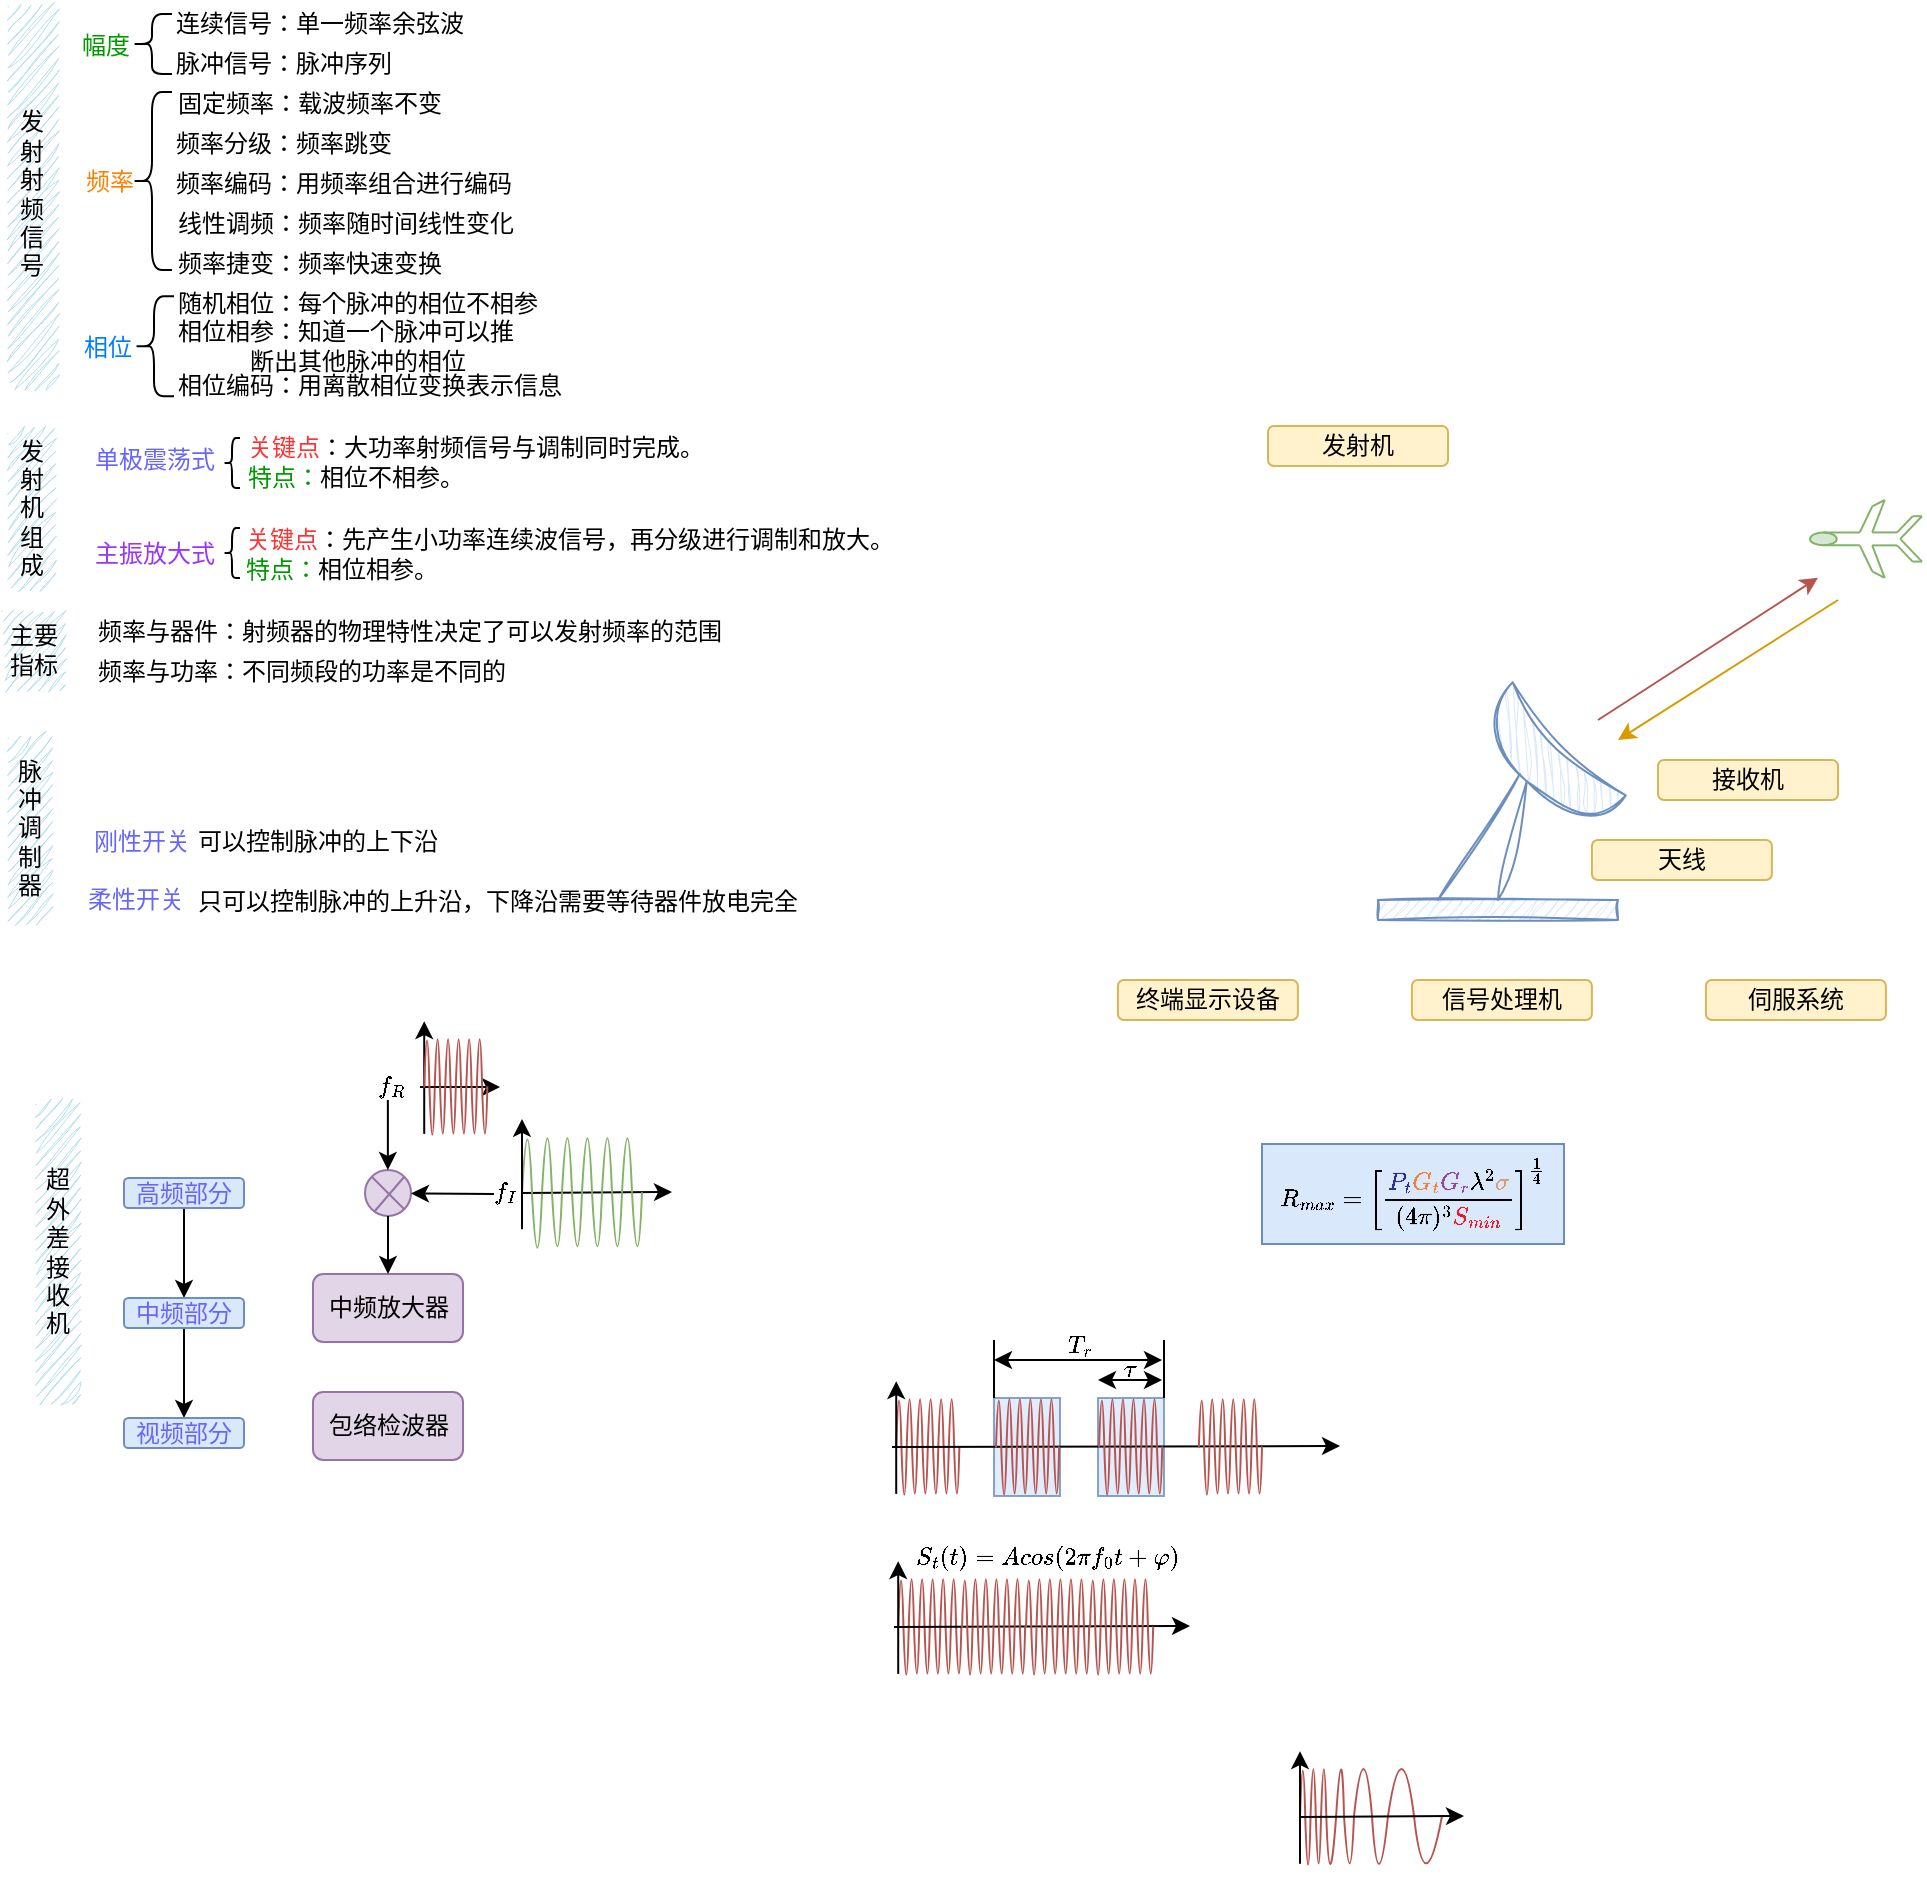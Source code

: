 <mxfile version="28.1.2">
  <diagram name="第 1 页" id="1I7hhYu5JSRhCiXIuy0A">
    <mxGraphModel dx="574" dy="334" grid="1" gridSize="1" guides="1" tooltips="1" connect="1" arrows="1" fold="1" page="1" pageScale="1" pageWidth="1654" pageHeight="1169" math="1" shadow="0">
      <root>
        <mxCell id="0" />
        <mxCell id="1" parent="0" />
        <mxCell id="ud-DHqLhz_IXkj7XKrdy-262" value="" style="rounded=0;whiteSpace=wrap;html=1;align=center;verticalAlign=middle;fontFamily=YEFONTCaiHongTangTi;fontSize=12;fillColor=#dae8fc;strokeColor=#6c8ebf;opacity=80;" vertex="1" parent="1">
          <mxGeometry x="660" y="809" width="33" height="49" as="geometry" />
        </mxCell>
        <mxCell id="ud-DHqLhz_IXkj7XKrdy-240" value="" style="endArrow=none;html=1;rounded=0;fontFamily=YEFONTCaiHongTangTi;fontSize=12;fontColor=default;curved=1;fillColor=#f8cecc;strokeColor=#b85450;" edge="1" parent="1">
          <mxGeometry width="50" height="50" relative="1" as="geometry">
            <mxPoint x="673.688" y="833.183" as="sourcePoint" />
            <mxPoint x="676.319" y="833.183" as="targetPoint" />
            <Array as="points">
              <mxPoint x="675.211" y="880.367" />
            </Array>
          </mxGeometry>
        </mxCell>
        <mxCell id="ud-DHqLhz_IXkj7XKrdy-260" value="" style="rounded=0;whiteSpace=wrap;html=1;align=center;verticalAlign=middle;fontFamily=YEFONTCaiHongTangTi;fontSize=12;fillColor=#dae8fc;strokeColor=#6c8ebf;opacity=80;" vertex="1" parent="1">
          <mxGeometry x="608" y="809" width="33" height="49" as="geometry" />
        </mxCell>
        <mxCell id="ud-DHqLhz_IXkj7XKrdy-6" value="" style="group" vertex="1" connectable="0" parent="1">
          <mxGeometry x="800" y="451.109" width="123.891" height="118.891" as="geometry" />
        </mxCell>
        <mxCell id="ud-DHqLhz_IXkj7XKrdy-1" value="" style="shape=xor;whiteSpace=wrap;html=1;rotation=135;fillColor=#dae8fc;strokeColor=#6c8ebf;movable=1;resizable=1;rotatable=1;deletable=1;editable=1;locked=0;connectable=1;container=0;sketch=1;curveFitting=1;jiggle=2;" vertex="1" parent="ud-DHqLhz_IXkj7XKrdy-6">
          <mxGeometry x="70" y="-1.109" width="30" height="80" as="geometry" />
        </mxCell>
        <mxCell id="ud-DHqLhz_IXkj7XKrdy-2" value="" style="endArrow=none;html=1;rounded=0;entryX=1;entryY=0.5;entryDx=0;entryDy=0;entryPerimeter=0;movable=1;resizable=1;rotatable=1;deletable=1;editable=1;locked=0;connectable=1;fillColor=#dae8fc;strokeColor=#6c8ebf;sketch=1;curveFitting=1;jiggle=2;" edge="1" parent="ud-DHqLhz_IXkj7XKrdy-6" target="ud-DHqLhz_IXkj7XKrdy-1">
          <mxGeometry width="50" height="50" relative="1" as="geometry">
            <mxPoint x="60" y="108.891" as="sourcePoint" />
            <mxPoint x="70" y="48.891" as="targetPoint" />
          </mxGeometry>
        </mxCell>
        <mxCell id="ud-DHqLhz_IXkj7XKrdy-3" value="" style="rounded=0;whiteSpace=wrap;html=1;movable=1;resizable=1;rotatable=1;deletable=1;editable=1;locked=0;connectable=1;container=0;fillColor=#dae8fc;strokeColor=#6c8ebf;sketch=1;curveFitting=1;jiggle=2;" vertex="1" parent="ud-DHqLhz_IXkj7XKrdy-6">
          <mxGeometry y="108.891" width="120" height="10" as="geometry" />
        </mxCell>
        <mxCell id="ud-DHqLhz_IXkj7XKrdy-4" value="" style="endArrow=none;html=1;rounded=0;entryX=0.998;entryY=0.563;entryDx=0;entryDy=0;entryPerimeter=0;exitX=0.25;exitY=0;exitDx=0;exitDy=0;movable=1;resizable=1;rotatable=1;deletable=1;editable=1;locked=0;connectable=1;fillColor=#dae8fc;strokeColor=#6c8ebf;sketch=1;curveFitting=1;jiggle=2;" edge="1" parent="ud-DHqLhz_IXkj7XKrdy-6" source="ud-DHqLhz_IXkj7XKrdy-3" target="ud-DHqLhz_IXkj7XKrdy-1">
          <mxGeometry width="50" height="50" relative="1" as="geometry">
            <mxPoint x="20" y="98.891" as="sourcePoint" />
            <mxPoint x="70" y="48.891" as="targetPoint" />
          </mxGeometry>
        </mxCell>
        <mxCell id="ud-DHqLhz_IXkj7XKrdy-27" value="" style="group;" vertex="1" connectable="0" parent="1">
          <mxGeometry x="1016" y="360" width="56" height="38.89" as="geometry" />
        </mxCell>
        <mxCell id="ud-DHqLhz_IXkj7XKrdy-8" value="" style="ellipse;whiteSpace=wrap;html=1;fillColor=#d5e8d4;strokeColor=#82b366;" vertex="1" parent="ud-DHqLhz_IXkj7XKrdy-27">
          <mxGeometry y="16.204" width="13.378" height="6.482" as="geometry" />
        </mxCell>
        <mxCell id="ud-DHqLhz_IXkj7XKrdy-9" value="" style="endArrow=none;html=1;rounded=0;fillColor=#d5e8d4;strokeColor=#82b366;" edge="1" parent="ud-DHqLhz_IXkj7XKrdy-27">
          <mxGeometry width="50" height="50" relative="1" as="geometry">
            <mxPoint x="24.889" y="16.204" as="sourcePoint" />
            <mxPoint x="31.111" y="3.241" as="targetPoint" />
          </mxGeometry>
        </mxCell>
        <mxCell id="ud-DHqLhz_IXkj7XKrdy-11" value="" style="endArrow=none;html=1;rounded=0;fillColor=#d5e8d4;strokeColor=#82b366;" edge="1" parent="ud-DHqLhz_IXkj7XKrdy-27">
          <mxGeometry width="50" height="50" relative="1" as="geometry">
            <mxPoint x="31.111" y="3.241" as="sourcePoint" />
            <mxPoint x="37.333" as="targetPoint" />
          </mxGeometry>
        </mxCell>
        <mxCell id="ud-DHqLhz_IXkj7XKrdy-12" value="" style="endArrow=none;html=1;rounded=0;fillColor=#d5e8d4;strokeColor=#82b366;" edge="1" parent="ud-DHqLhz_IXkj7XKrdy-27">
          <mxGeometry width="50" height="50" relative="1" as="geometry">
            <mxPoint x="31.111" y="16.204" as="sourcePoint" />
            <mxPoint x="37.333" as="targetPoint" />
          </mxGeometry>
        </mxCell>
        <mxCell id="ud-DHqLhz_IXkj7XKrdy-13" value="" style="endArrow=none;html=1;rounded=0;fillColor=#d5e8d4;strokeColor=#82b366;" edge="1" parent="ud-DHqLhz_IXkj7XKrdy-27">
          <mxGeometry width="50" height="50" relative="1" as="geometry">
            <mxPoint x="24.889" y="22.686" as="sourcePoint" />
            <mxPoint x="31.111" y="35.649" as="targetPoint" />
          </mxGeometry>
        </mxCell>
        <mxCell id="ud-DHqLhz_IXkj7XKrdy-14" value="" style="endArrow=none;html=1;rounded=0;fillColor=#d5e8d4;strokeColor=#82b366;" edge="1" parent="ud-DHqLhz_IXkj7XKrdy-27">
          <mxGeometry width="50" height="50" relative="1" as="geometry">
            <mxPoint x="31.111" y="35.649" as="sourcePoint" />
            <mxPoint x="37.333" y="38.89" as="targetPoint" />
          </mxGeometry>
        </mxCell>
        <mxCell id="ud-DHqLhz_IXkj7XKrdy-15" value="" style="endArrow=none;html=1;rounded=0;fillColor=#d5e8d4;strokeColor=#82b366;" edge="1" parent="ud-DHqLhz_IXkj7XKrdy-27">
          <mxGeometry width="50" height="50" relative="1" as="geometry">
            <mxPoint x="31.111" y="22.686" as="sourcePoint" />
            <mxPoint x="37.333" y="38.89" as="targetPoint" />
          </mxGeometry>
        </mxCell>
        <mxCell id="ud-DHqLhz_IXkj7XKrdy-16" value="" style="endArrow=none;html=1;rounded=0;fillColor=#d5e8d4;strokeColor=#82b366;" edge="1" parent="ud-DHqLhz_IXkj7XKrdy-27">
          <mxGeometry width="50" height="50" relative="1" as="geometry">
            <mxPoint x="31.111" y="16.204" as="sourcePoint" />
            <mxPoint x="43.556" y="16.204" as="targetPoint" />
          </mxGeometry>
        </mxCell>
        <mxCell id="ud-DHqLhz_IXkj7XKrdy-17" value="" style="endArrow=none;html=1;rounded=0;fillColor=#d5e8d4;strokeColor=#82b366;" edge="1" parent="ud-DHqLhz_IXkj7XKrdy-27">
          <mxGeometry width="50" height="50" relative="1" as="geometry">
            <mxPoint x="31.111" y="22.686" as="sourcePoint" />
            <mxPoint x="43.556" y="22.686" as="targetPoint" />
          </mxGeometry>
        </mxCell>
        <mxCell id="ud-DHqLhz_IXkj7XKrdy-18" value="" style="endArrow=none;html=1;rounded=0;exitX=0.5;exitY=0;exitDx=0;exitDy=0;fillColor=#d5e8d4;strokeColor=#82b366;" edge="1" parent="ud-DHqLhz_IXkj7XKrdy-27" source="ud-DHqLhz_IXkj7XKrdy-8">
          <mxGeometry width="50" height="50" relative="1" as="geometry">
            <mxPoint x="16.956" y="24.306" as="sourcePoint" />
            <mxPoint x="24.889" y="16.204" as="targetPoint" />
          </mxGeometry>
        </mxCell>
        <mxCell id="ud-DHqLhz_IXkj7XKrdy-19" value="" style="endArrow=none;html=1;rounded=0;exitX=0.5;exitY=0;exitDx=0;exitDy=0;fillColor=#d5e8d4;strokeColor=#82b366;" edge="1" parent="ud-DHqLhz_IXkj7XKrdy-27">
          <mxGeometry width="50" height="50" relative="1" as="geometry">
            <mxPoint x="6.689" y="22.686" as="sourcePoint" />
            <mxPoint x="24.889" y="22.686" as="targetPoint" />
          </mxGeometry>
        </mxCell>
        <mxCell id="ud-DHqLhz_IXkj7XKrdy-20" value="" style="endArrow=none;html=1;rounded=0;fillColor=#d5e8d4;strokeColor=#82b366;" edge="1" parent="ud-DHqLhz_IXkj7XKrdy-27">
          <mxGeometry width="50" height="50" relative="1" as="geometry">
            <mxPoint x="43.556" y="16.204" as="sourcePoint" />
            <mxPoint x="51.333" y="8.102" as="targetPoint" />
          </mxGeometry>
        </mxCell>
        <mxCell id="ud-DHqLhz_IXkj7XKrdy-21" value="" style="endArrow=none;html=1;rounded=0;fillColor=#d5e8d4;strokeColor=#82b366;" edge="1" parent="ud-DHqLhz_IXkj7XKrdy-27">
          <mxGeometry width="50" height="50" relative="1" as="geometry">
            <mxPoint x="43.556" y="22.686" as="sourcePoint" />
            <mxPoint x="51.333" y="30.788" as="targetPoint" />
          </mxGeometry>
        </mxCell>
        <mxCell id="ud-DHqLhz_IXkj7XKrdy-22" value="" style="endArrow=none;html=1;rounded=0;fillColor=#d5e8d4;strokeColor=#82b366;" edge="1" parent="ud-DHqLhz_IXkj7XKrdy-27">
          <mxGeometry width="50" height="50" relative="1" as="geometry">
            <mxPoint x="45.111" y="19.445" as="sourcePoint" />
            <mxPoint x="56" y="8.102" as="targetPoint" />
          </mxGeometry>
        </mxCell>
        <mxCell id="ud-DHqLhz_IXkj7XKrdy-23" value="" style="endArrow=none;html=1;rounded=0;fillColor=#d5e8d4;strokeColor=#82b366;" edge="1" parent="ud-DHqLhz_IXkj7XKrdy-27">
          <mxGeometry width="50" height="50" relative="1" as="geometry">
            <mxPoint x="45.111" y="19.445" as="sourcePoint" />
            <mxPoint x="56" y="30.788" as="targetPoint" />
          </mxGeometry>
        </mxCell>
        <mxCell id="ud-DHqLhz_IXkj7XKrdy-24" value="" style="endArrow=none;html=1;rounded=0;fillColor=#d5e8d4;strokeColor=#82b366;" edge="1" parent="ud-DHqLhz_IXkj7XKrdy-27">
          <mxGeometry width="50" height="50" relative="1" as="geometry">
            <mxPoint x="51.333" y="8.102" as="sourcePoint" />
            <mxPoint x="56" y="8.102" as="targetPoint" />
          </mxGeometry>
        </mxCell>
        <mxCell id="ud-DHqLhz_IXkj7XKrdy-25" value="" style="endArrow=none;html=1;rounded=0;fillColor=#d5e8d4;strokeColor=#82b366;" edge="1" parent="ud-DHqLhz_IXkj7XKrdy-27">
          <mxGeometry width="50" height="50" relative="1" as="geometry">
            <mxPoint x="51.333" y="30.788" as="sourcePoint" />
            <mxPoint x="56" y="30.788" as="targetPoint" />
          </mxGeometry>
        </mxCell>
        <mxCell id="ud-DHqLhz_IXkj7XKrdy-28" value="" style="endArrow=classic;html=1;rounded=0;fillColor=#f8cecc;strokeColor=#b85450;" edge="1" parent="1">
          <mxGeometry width="50" height="50" relative="1" as="geometry">
            <mxPoint x="910" y="470" as="sourcePoint" />
            <mxPoint x="1020" y="398.89" as="targetPoint" />
          </mxGeometry>
        </mxCell>
        <mxCell id="ud-DHqLhz_IXkj7XKrdy-29" value="" style="endArrow=classic;html=1;rounded=0;fillColor=#ffe6cc;strokeColor=#d79b00;" edge="1" parent="1">
          <mxGeometry width="50" height="50" relative="1" as="geometry">
            <mxPoint x="1030" y="410" as="sourcePoint" />
            <mxPoint x="920" y="480" as="targetPoint" />
          </mxGeometry>
        </mxCell>
        <mxCell id="ud-DHqLhz_IXkj7XKrdy-31" value="$$R_{max}=\left [\frac{{\color{Blue} P_t} {\color{Orange} G_t} {\color{Purple} G_r}\lambda ^2 {\color{Tan} \sigma}&amp;nbsp; }{(4\pi)^3 {\color{Red} S_{min}}}\right ] ^\frac{1}{4}&amp;nbsp;$$" style="text;html=1;align=center;verticalAlign=middle;whiteSpace=wrap;rounded=0;fillColor=#dae8fc;strokeColor=#6c8ebf;fontFamily=YEFONTCaiHongTangTi;" vertex="1" parent="1">
          <mxGeometry x="742" y="682" width="151" height="50" as="geometry" />
        </mxCell>
        <mxCell id="ud-DHqLhz_IXkj7XKrdy-32" value="天线" style="rounded=1;whiteSpace=wrap;html=1;fillColor=#fff2cc;strokeColor=#d6b656;fontFamily=YEFONTCaiHongTangTi;" vertex="1" parent="1">
          <mxGeometry x="906.95" y="530" width="90" height="20" as="geometry" />
        </mxCell>
        <mxCell id="ud-DHqLhz_IXkj7XKrdy-33" value="发射机" style="rounded=1;whiteSpace=wrap;html=1;fillColor=#fff2cc;strokeColor=#d6b656;fontFamily=YEFONTCaiHongTangTi;" vertex="1" parent="1">
          <mxGeometry x="745" y="323" width="90" height="20" as="geometry" />
        </mxCell>
        <mxCell id="ud-DHqLhz_IXkj7XKrdy-34" value="接收机" style="rounded=1;whiteSpace=wrap;html=1;fillColor=#fff2cc;strokeColor=#d6b656;fontFamily=YEFONTCaiHongTangTi;" vertex="1" parent="1">
          <mxGeometry x="940" y="490" width="90" height="20" as="geometry" />
        </mxCell>
        <mxCell id="ud-DHqLhz_IXkj7XKrdy-35" value="信号处理机" style="rounded=1;whiteSpace=wrap;html=1;fillColor=#fff2cc;strokeColor=#d6b656;fontFamily=YEFONTCaiHongTangTi;" vertex="1" parent="1">
          <mxGeometry x="816.95" y="600" width="90" height="20" as="geometry" />
        </mxCell>
        <mxCell id="ud-DHqLhz_IXkj7XKrdy-36" value="终端显示设备" style="rounded=1;whiteSpace=wrap;html=1;fillColor=#fff2cc;strokeColor=#d6b656;fontFamily=YEFONTCaiHongTangTi;" vertex="1" parent="1">
          <mxGeometry x="669.95" y="600" width="90" height="20" as="geometry" />
        </mxCell>
        <mxCell id="ud-DHqLhz_IXkj7XKrdy-37" value="伺服系统" style="rounded=1;whiteSpace=wrap;html=1;fillColor=#fff2cc;strokeColor=#d6b656;fontFamily=YEFONTCaiHongTangTi;" vertex="1" parent="1">
          <mxGeometry x="963.95" y="600" width="90" height="20" as="geometry" />
        </mxCell>
        <mxCell id="ud-DHqLhz_IXkj7XKrdy-38" value="发射射频信号" style="text;html=1;align=center;verticalAlign=middle;whiteSpace=wrap;rounded=1;fontFamily=YEFONTCaiHongTangTi;fontSize=12;fillColor=#b1ddf0;strokeColor=none;glass=0;sketch=1;curveFitting=1;jiggle=2;" vertex="1" parent="1">
          <mxGeometry x="115" y="110" width="24" height="194" as="geometry" />
        </mxCell>
        <mxCell id="ud-DHqLhz_IXkj7XKrdy-39" value="连续信号：单一频率余弦波" style="text;html=1;align=left;verticalAlign=middle;whiteSpace=wrap;rounded=0;fontFamily=YEFONTCaiHongTangTi;fontSize=12;fontColor=default;" vertex="1" parent="1">
          <mxGeometry x="197" y="112" width="160" height="20" as="geometry" />
        </mxCell>
        <mxCell id="ud-DHqLhz_IXkj7XKrdy-40" value="脉冲信号：脉冲序列" style="text;html=1;align=left;verticalAlign=middle;whiteSpace=wrap;rounded=0;fontFamily=YEFONTCaiHongTangTi;fontSize=12;fontColor=default;" vertex="1" parent="1">
          <mxGeometry x="197" y="132" width="160" height="20" as="geometry" />
        </mxCell>
        <mxCell id="ud-DHqLhz_IXkj7XKrdy-41" value="" style="shape=curlyBracket;whiteSpace=wrap;html=1;rounded=1;labelPosition=left;verticalLabelPosition=middle;align=right;verticalAlign=middle;fontFamily=YEFONTCaiHongTangTi;fontSize=12;fontColor=default;fillColor=none;gradientColor=none;" vertex="1" parent="1">
          <mxGeometry x="177" y="117" width="20" height="30" as="geometry" />
        </mxCell>
        <mxCell id="ud-DHqLhz_IXkj7XKrdy-43" value="固定频率：载波频率不变" style="text;html=1;align=left;verticalAlign=middle;whiteSpace=wrap;rounded=0;fontFamily=YEFONTCaiHongTangTi;fontSize=12;fontColor=default;" vertex="1" parent="1">
          <mxGeometry x="198" y="152" width="160" height="20" as="geometry" />
        </mxCell>
        <mxCell id="ud-DHqLhz_IXkj7XKrdy-44" value="频率分级：频率跳变" style="text;html=1;align=left;verticalAlign=middle;whiteSpace=wrap;rounded=0;fontFamily=YEFONTCaiHongTangTi;fontSize=12;fontColor=default;" vertex="1" parent="1">
          <mxGeometry x="197" y="172" width="160" height="20" as="geometry" />
        </mxCell>
        <mxCell id="ud-DHqLhz_IXkj7XKrdy-45" value="频率编码：用频率组合进行编码" style="text;html=1;align=left;verticalAlign=middle;whiteSpace=wrap;rounded=0;fontFamily=YEFONTCaiHongTangTi;fontSize=12;fontColor=default;" vertex="1" parent="1">
          <mxGeometry x="197" y="192" width="171" height="20" as="geometry" />
        </mxCell>
        <mxCell id="ud-DHqLhz_IXkj7XKrdy-46" value="线性调频：频率随时间线性变化" style="text;html=1;align=left;verticalAlign=middle;whiteSpace=wrap;rounded=0;fontFamily=YEFONTCaiHongTangTi;fontSize=12;fontColor=default;" vertex="1" parent="1">
          <mxGeometry x="198" y="212" width="171" height="20" as="geometry" />
        </mxCell>
        <mxCell id="ud-DHqLhz_IXkj7XKrdy-47" value="频率捷变：频率快速变换" style="text;html=1;align=left;verticalAlign=middle;whiteSpace=wrap;rounded=0;fontFamily=YEFONTCaiHongTangTi;fontSize=12;fontColor=default;" vertex="1" parent="1">
          <mxGeometry x="198" y="232" width="160" height="20" as="geometry" />
        </mxCell>
        <mxCell id="ud-DHqLhz_IXkj7XKrdy-48" value="随机相位：每个脉冲的相位不相参" style="text;html=1;align=left;verticalAlign=middle;whiteSpace=wrap;rounded=0;fontFamily=YEFONTCaiHongTangTi;fontSize=12;fontColor=default;" vertex="1" parent="1">
          <mxGeometry x="198" y="252" width="185" height="20" as="geometry" />
        </mxCell>
        <mxCell id="ud-DHqLhz_IXkj7XKrdy-49" value="相位相参：知道一个脉冲可以推&amp;nbsp; &amp;nbsp; &amp;nbsp; &amp;nbsp; &amp;nbsp; &amp;nbsp; &amp;nbsp; 断出其他脉冲的相位" style="text;html=1;align=left;verticalAlign=middle;whiteSpace=wrap;rounded=0;fontFamily=YEFONTCaiHongTangTi;fontSize=12;fontColor=default;" vertex="1" parent="1">
          <mxGeometry x="198" y="273.11" width="177" height="20" as="geometry" />
        </mxCell>
        <mxCell id="ud-DHqLhz_IXkj7XKrdy-50" value="相位编码：用离散相位变换表示信息" style="text;html=1;align=left;verticalAlign=middle;whiteSpace=wrap;rounded=0;fontFamily=YEFONTCaiHongTangTi;fontSize=12;fontColor=default;" vertex="1" parent="1">
          <mxGeometry x="198" y="293.11" width="195" height="20" as="geometry" />
        </mxCell>
        <mxCell id="ud-DHqLhz_IXkj7XKrdy-51" value="" style="shape=curlyBracket;whiteSpace=wrap;html=1;rounded=1;labelPosition=left;verticalLabelPosition=middle;align=right;verticalAlign=middle;fontFamily=YEFONTCaiHongTangTi;fontSize=12;fontColor=default;fillColor=none;gradientColor=none;" vertex="1" parent="1">
          <mxGeometry x="177" y="156" width="20" height="89" as="geometry" />
        </mxCell>
        <mxCell id="ud-DHqLhz_IXkj7XKrdy-52" value="" style="shape=curlyBracket;whiteSpace=wrap;html=1;rounded=1;labelPosition=left;verticalLabelPosition=middle;align=right;verticalAlign=middle;fontFamily=YEFONTCaiHongTangTi;fontSize=12;fontColor=default;fillColor=none;gradientColor=none;" vertex="1" parent="1">
          <mxGeometry x="178" y="258.11" width="20" height="50" as="geometry" />
        </mxCell>
        <mxCell id="ud-DHqLhz_IXkj7XKrdy-53" value="&lt;font style=&quot;color: rgb(0, 153, 0);&quot;&gt;幅度&lt;/font&gt;" style="text;html=1;align=center;verticalAlign=middle;whiteSpace=wrap;rounded=0;fontFamily=YEFONTCaiHongTangTi;fontSize=12;fontColor=default;" vertex="1" parent="1">
          <mxGeometry x="134" y="118" width="60" height="30" as="geometry" />
        </mxCell>
        <mxCell id="ud-DHqLhz_IXkj7XKrdy-54" value="&lt;font style=&quot;color: rgb(255, 128, 0);&quot;&gt;频率&lt;/font&gt;" style="text;html=1;align=center;verticalAlign=middle;whiteSpace=wrap;rounded=0;fontFamily=YEFONTCaiHongTangTi;fontSize=12;fontColor=default;" vertex="1" parent="1">
          <mxGeometry x="136" y="185.5" width="60" height="30" as="geometry" />
        </mxCell>
        <mxCell id="ud-DHqLhz_IXkj7XKrdy-55" value="&lt;font style=&quot;color: rgb(0, 127, 255);&quot;&gt;相位&lt;/font&gt;" style="text;html=1;align=center;verticalAlign=middle;whiteSpace=wrap;rounded=0;fontFamily=YEFONTCaiHongTangTi;fontSize=12;fontColor=default;" vertex="1" parent="1">
          <mxGeometry x="135" y="269" width="60" height="30" as="geometry" />
        </mxCell>
        <mxCell id="ud-DHqLhz_IXkj7XKrdy-56" value="&lt;font style=&quot;color: rgb(102, 102, 255);&quot;&gt;单极震荡式&lt;/font&gt;" style="rounded=1;whiteSpace=wrap;html=1;align=center;verticalAlign=middle;fontFamily=YEFONTCaiHongTangTi;fontSize=12;fillColor=none;strokeColor=none;" vertex="1" parent="1">
          <mxGeometry x="148" y="322" width="81" height="36" as="geometry" />
        </mxCell>
        <mxCell id="ud-DHqLhz_IXkj7XKrdy-59" value="&lt;div&gt;&lt;font style=&quot;color: rgb(255, 51, 51);&quot;&gt;关键点&lt;/font&gt;：大功率射频信号与调制同时完成。&lt;/div&gt;&lt;div&gt;&lt;font style=&quot;color: rgb(0, 153, 0);&quot;&gt;特点：&lt;/font&gt;相位不相参。&lt;/div&gt;" style="text;html=1;align=left;verticalAlign=middle;whiteSpace=wrap;rounded=0;fontFamily=YEFONTCaiHongTangTi;fontSize=12;fontColor=default;" vertex="1" parent="1">
          <mxGeometry x="233" y="326" width="232" height="30" as="geometry" />
        </mxCell>
        <mxCell id="ud-DHqLhz_IXkj7XKrdy-60" value="&lt;div&gt;&lt;font style=&quot;color: rgb(255, 51, 51);&quot;&gt;关键点&lt;/font&gt;：先产生小功率连续波信号，再分级进行调制和放大。&lt;/div&gt;&lt;div&gt;&lt;font style=&quot;color: rgb(0, 153, 0);&quot;&gt;特点：&lt;/font&gt;相位相参。&lt;/div&gt;" style="text;html=1;align=left;verticalAlign=middle;whiteSpace=wrap;rounded=0;fontFamily=YEFONTCaiHongTangTi;fontSize=12;fontColor=default;" vertex="1" parent="1">
          <mxGeometry x="232" y="371.5" width="330" height="30" as="geometry" />
        </mxCell>
        <mxCell id="ud-DHqLhz_IXkj7XKrdy-62" value="发射机组成" style="text;html=1;align=center;verticalAlign=middle;whiteSpace=wrap;rounded=1;fontFamily=YEFONTCaiHongTangTi;fontSize=12;fillColor=#b1ddf0;strokeColor=none;glass=0;sketch=1;curveFitting=1;jiggle=2;" vertex="1" parent="1">
          <mxGeometry x="115" y="323" width="24" height="82" as="geometry" />
        </mxCell>
        <mxCell id="ud-DHqLhz_IXkj7XKrdy-63" value="&lt;span&gt;&lt;font style=&quot;color: rgb(153, 51, 255);&quot;&gt;主振放大式&lt;/font&gt;&lt;/span&gt;" style="rounded=1;whiteSpace=wrap;html=1;align=center;verticalAlign=middle;fontFamily=YEFONTCaiHongTangTi;fontSize=12;fillColor=none;strokeColor=none;" vertex="1" parent="1">
          <mxGeometry x="148" y="369" width="81" height="36" as="geometry" />
        </mxCell>
        <mxCell id="ud-DHqLhz_IXkj7XKrdy-64" value="主要指标" style="text;html=1;align=center;verticalAlign=middle;whiteSpace=wrap;rounded=1;fontFamily=YEFONTCaiHongTangTi;fontSize=12;fillColor=#b1ddf0;strokeColor=none;glass=0;sketch=1;curveFitting=1;jiggle=2;" vertex="1" parent="1">
          <mxGeometry x="111" y="414" width="34" height="41" as="geometry" />
        </mxCell>
        <mxCell id="ud-DHqLhz_IXkj7XKrdy-67" value="" style="shape=curlyBracket;whiteSpace=wrap;html=1;rounded=1;labelPosition=left;verticalLabelPosition=middle;align=right;verticalAlign=middle;fontFamily=YEFONTCaiHongTangTi;fontSize=12;fontColor=default;fillColor=none;gradientColor=none;" vertex="1" parent="1">
          <mxGeometry x="223" y="329" width="8" height="25" as="geometry" />
        </mxCell>
        <mxCell id="ud-DHqLhz_IXkj7XKrdy-68" value="" style="shape=curlyBracket;whiteSpace=wrap;html=1;rounded=1;labelPosition=left;verticalLabelPosition=middle;align=right;verticalAlign=middle;fontFamily=YEFONTCaiHongTangTi;fontSize=12;fontColor=default;fillColor=none;gradientColor=none;" vertex="1" parent="1">
          <mxGeometry x="223" y="374" width="8" height="25" as="geometry" />
        </mxCell>
        <mxCell id="ud-DHqLhz_IXkj7XKrdy-72" value="频率与器件：射频器的物理特性决定了可以发射频率的范围" style="text;html=1;align=left;verticalAlign=middle;whiteSpace=wrap;rounded=0;fontFamily=YEFONTCaiHongTangTi;fontSize=12;fontColor=default;" vertex="1" parent="1">
          <mxGeometry x="158" y="416" width="328" height="20" as="geometry" />
        </mxCell>
        <mxCell id="ud-DHqLhz_IXkj7XKrdy-73" value="频率与功率：不同频段的功率是不同的" style="text;html=1;align=left;verticalAlign=middle;whiteSpace=wrap;rounded=0;fontFamily=YEFONTCaiHongTangTi;fontSize=12;fontColor=default;" vertex="1" parent="1">
          <mxGeometry x="158" y="436" width="317" height="20" as="geometry" />
        </mxCell>
        <mxCell id="ud-DHqLhz_IXkj7XKrdy-74" value="脉冲调制器" style="text;html=1;align=center;verticalAlign=middle;whiteSpace=wrap;rounded=1;fontFamily=YEFONTCaiHongTangTi;fontSize=12;fillColor=#b1ddf0;strokeColor=none;glass=0;sketch=1;curveFitting=1;jiggle=2;" vertex="1" parent="1">
          <mxGeometry x="115" y="476" width="22" height="96" as="geometry" />
        </mxCell>
        <mxCell id="ud-DHqLhz_IXkj7XKrdy-75" value="&lt;font style=&quot;color: rgb(102, 102, 255);&quot;&gt;刚性开关&lt;/font&gt;" style="rounded=1;whiteSpace=wrap;html=1;align=center;verticalAlign=middle;fontFamily=YEFONTCaiHongTangTi;fontSize=12;fillColor=none;strokeColor=none;" vertex="1" parent="1">
          <mxGeometry x="156" y="523.5" width="52" height="15" as="geometry" />
        </mxCell>
        <mxCell id="ud-DHqLhz_IXkj7XKrdy-76" value="&lt;font style=&quot;color: rgb(102, 102, 255);&quot;&gt;柔性开关&lt;/font&gt;" style="rounded=1;whiteSpace=wrap;html=1;align=center;verticalAlign=middle;fontFamily=YEFONTCaiHongTangTi;fontSize=12;fillColor=none;strokeColor=none;" vertex="1" parent="1">
          <mxGeometry x="153" y="552" width="52" height="15" as="geometry" />
        </mxCell>
        <mxCell id="ud-DHqLhz_IXkj7XKrdy-77" value="可以控制脉冲的上下沿" style="text;html=1;align=left;verticalAlign=middle;whiteSpace=wrap;rounded=0;fontFamily=YEFONTCaiHongTangTi;fontSize=12;fontColor=default;" vertex="1" parent="1">
          <mxGeometry x="208" y="521" width="150" height="20" as="geometry" />
        </mxCell>
        <mxCell id="ud-DHqLhz_IXkj7XKrdy-78" value="只可以控制脉冲的上升沿，下降沿需要等待器件放电完全" style="text;html=1;align=left;verticalAlign=middle;whiteSpace=wrap;rounded=0;fontFamily=YEFONTCaiHongTangTi;fontSize=12;fontColor=default;" vertex="1" parent="1">
          <mxGeometry x="207.95" y="551" width="305" height="20" as="geometry" />
        </mxCell>
        <mxCell id="ud-DHqLhz_IXkj7XKrdy-80" value="超外差接收机" style="text;html=1;align=center;verticalAlign=middle;whiteSpace=wrap;rounded=1;fontFamily=YEFONTCaiHongTangTi;fontSize=12;fillColor=#b1ddf0;strokeColor=none;glass=0;sketch=1;curveFitting=1;jiggle=2;" vertex="1" parent="1">
          <mxGeometry x="129" y="659" width="22" height="153" as="geometry" />
        </mxCell>
        <mxCell id="ud-DHqLhz_IXkj7XKrdy-86" style="edgeStyle=orthogonalEdgeStyle;rounded=0;orthogonalLoop=1;jettySize=auto;html=1;entryX=0.5;entryY=0;entryDx=0;entryDy=0;fontFamily=YEFONTCaiHongTangTi;fontSize=12;fontColor=default;" edge="1" parent="1" source="ud-DHqLhz_IXkj7XKrdy-82" target="ud-DHqLhz_IXkj7XKrdy-83">
          <mxGeometry relative="1" as="geometry" />
        </mxCell>
        <mxCell id="ud-DHqLhz_IXkj7XKrdy-82" value="&lt;font style=&quot;color: rgb(102, 102, 255);&quot;&gt;高频部分&lt;/font&gt;" style="rounded=1;whiteSpace=wrap;html=1;align=center;verticalAlign=middle;fontFamily=YEFONTCaiHongTangTi;fontSize=12;fillColor=#dae8fc;strokeColor=#6c8ebf;" vertex="1" parent="1">
          <mxGeometry x="173" y="699" width="60" height="15" as="geometry" />
        </mxCell>
        <mxCell id="ud-DHqLhz_IXkj7XKrdy-87" style="edgeStyle=orthogonalEdgeStyle;rounded=0;orthogonalLoop=1;jettySize=auto;html=1;entryX=0.5;entryY=0;entryDx=0;entryDy=0;fontFamily=YEFONTCaiHongTangTi;fontSize=12;fontColor=default;" edge="1" parent="1" source="ud-DHqLhz_IXkj7XKrdy-83" target="ud-DHqLhz_IXkj7XKrdy-84">
          <mxGeometry relative="1" as="geometry" />
        </mxCell>
        <mxCell id="ud-DHqLhz_IXkj7XKrdy-83" value="&lt;font style=&quot;color: rgb(102, 102, 255);&quot;&gt;中频部分&lt;/font&gt;" style="rounded=1;whiteSpace=wrap;html=1;align=center;verticalAlign=middle;fontFamily=YEFONTCaiHongTangTi;fontSize=12;fillColor=#dae8fc;strokeColor=#6c8ebf;" vertex="1" parent="1">
          <mxGeometry x="173" y="759" width="60" height="15" as="geometry" />
        </mxCell>
        <mxCell id="ud-DHqLhz_IXkj7XKrdy-84" value="&lt;font style=&quot;color: rgb(102, 102, 255);&quot;&gt;视频部分&lt;/font&gt;" style="rounded=1;whiteSpace=wrap;html=1;align=center;verticalAlign=middle;fontFamily=YEFONTCaiHongTangTi;fontSize=12;fillColor=#dae8fc;strokeColor=#6c8ebf;" vertex="1" parent="1">
          <mxGeometry x="173" y="819" width="60" height="15" as="geometry" />
        </mxCell>
        <mxCell id="ud-DHqLhz_IXkj7XKrdy-85" style="edgeStyle=orthogonalEdgeStyle;rounded=0;orthogonalLoop=1;jettySize=auto;html=1;exitX=0.5;exitY=1;exitDx=0;exitDy=0;fontFamily=YEFONTCaiHongTangTi;fontSize=12;fontColor=default;fillColor=#dae8fc;strokeColor=#6c8ebf;" edge="1" parent="1" source="ud-DHqLhz_IXkj7XKrdy-83" target="ud-DHqLhz_IXkj7XKrdy-83">
          <mxGeometry relative="1" as="geometry" />
        </mxCell>
        <mxCell id="ud-DHqLhz_IXkj7XKrdy-89" value="$$f_R$$" style="text;html=1;align=center;verticalAlign=middle;whiteSpace=wrap;rounded=0;fontFamily=YEFONTCaiHongTangTi;fontSize=12;fontColor=default;" vertex="1" parent="1">
          <mxGeometry x="277" y="637" width="60" height="30" as="geometry" />
        </mxCell>
        <mxCell id="ud-DHqLhz_IXkj7XKrdy-90" value="" style="ellipse;whiteSpace=wrap;html=1;aspect=fixed;rounded=0;align=center;verticalAlign=middle;fontFamily=YEFONTCaiHongTangTi;fontSize=12;fillColor=#e1d5e7;strokeColor=#9673a6;" vertex="1" parent="1">
          <mxGeometry x="293.5" y="695" width="23" height="23" as="geometry" />
        </mxCell>
        <mxCell id="ud-DHqLhz_IXkj7XKrdy-91" value="" style="endArrow=none;html=1;rounded=0;fontFamily=YEFONTCaiHongTangTi;fontSize=12;fontColor=default;entryX=1;entryY=0;entryDx=0;entryDy=0;fillColor=#e1d5e7;strokeColor=#9673a6;" edge="1" parent="1" target="ud-DHqLhz_IXkj7XKrdy-90">
          <mxGeometry width="50" height="50" relative="1" as="geometry">
            <mxPoint x="298" y="716" as="sourcePoint" />
            <mxPoint x="319" y="695" as="targetPoint" />
          </mxGeometry>
        </mxCell>
        <mxCell id="ud-DHqLhz_IXkj7XKrdy-92" value="" style="endArrow=none;html=1;rounded=0;fontFamily=YEFONTCaiHongTangTi;fontSize=12;fontColor=default;exitX=0;exitY=0;exitDx=0;exitDy=0;entryX=1;entryY=1;entryDx=0;entryDy=0;fillColor=#e1d5e7;strokeColor=#9673a6;" edge="1" parent="1" source="ud-DHqLhz_IXkj7XKrdy-90" target="ud-DHqLhz_IXkj7XKrdy-90">
          <mxGeometry width="50" height="50" relative="1" as="geometry">
            <mxPoint x="293" y="734" as="sourcePoint" />
            <mxPoint x="315" y="712" as="targetPoint" />
          </mxGeometry>
        </mxCell>
        <mxCell id="ud-DHqLhz_IXkj7XKrdy-94" value="" style="endArrow=classic;html=1;rounded=0;fontFamily=YEFONTCaiHongTangTi;fontSize=12;fontColor=default;" edge="1" parent="1">
          <mxGeometry width="50" height="50" relative="1" as="geometry">
            <mxPoint x="304.93" y="660" as="sourcePoint" />
            <mxPoint x="304.93" y="695" as="targetPoint" />
          </mxGeometry>
        </mxCell>
        <mxCell id="ud-DHqLhz_IXkj7XKrdy-95" value="" style="endArrow=classic;html=1;rounded=0;fontFamily=YEFONTCaiHongTangTi;fontSize=12;fontColor=default;entryX=1;entryY=0.5;entryDx=0;entryDy=0;" edge="1" parent="1">
          <mxGeometry width="50" height="50" relative="1" as="geometry">
            <mxPoint x="358" y="707" as="sourcePoint" />
            <mxPoint x="316.5" y="706.75" as="targetPoint" />
          </mxGeometry>
        </mxCell>
        <mxCell id="ud-DHqLhz_IXkj7XKrdy-96" value="$$f_I$$" style="text;html=1;align=center;verticalAlign=middle;whiteSpace=wrap;rounded=0;fontFamily=YEFONTCaiHongTangTi;fontSize=12;fontColor=default;" vertex="1" parent="1">
          <mxGeometry x="334" y="690" width="60" height="30" as="geometry" />
        </mxCell>
        <mxCell id="ud-DHqLhz_IXkj7XKrdy-97" value="中频放大器" style="rounded=1;whiteSpace=wrap;html=1;align=center;verticalAlign=middle;fontFamily=YEFONTCaiHongTangTi;fontSize=12;fillColor=#e1d5e7;strokeColor=#9673a6;" vertex="1" parent="1">
          <mxGeometry x="267.5" y="747" width="75" height="34" as="geometry" />
        </mxCell>
        <mxCell id="ud-DHqLhz_IXkj7XKrdy-98" value="" style="endArrow=classic;html=1;rounded=0;fontFamily=YEFONTCaiHongTangTi;fontSize=12;fontColor=default;exitX=0.5;exitY=1;exitDx=0;exitDy=0;entryX=0.5;entryY=0;entryDx=0;entryDy=0;" edge="1" parent="1" source="ud-DHqLhz_IXkj7XKrdy-90" target="ud-DHqLhz_IXkj7XKrdy-97">
          <mxGeometry width="50" height="50" relative="1" as="geometry">
            <mxPoint x="263" y="723" as="sourcePoint" />
            <mxPoint x="313" y="673" as="targetPoint" />
          </mxGeometry>
        </mxCell>
        <mxCell id="ud-DHqLhz_IXkj7XKrdy-100" value="包络检波器" style="rounded=1;whiteSpace=wrap;html=1;align=center;verticalAlign=middle;fontFamily=YEFONTCaiHongTangTi;fontSize=12;fillColor=#e1d5e7;strokeColor=#9673a6;" vertex="1" parent="1">
          <mxGeometry x="267.5" y="806" width="75" height="34" as="geometry" />
        </mxCell>
        <mxCell id="ud-DHqLhz_IXkj7XKrdy-141" value="" style="group;movable=1;resizable=1;rotatable=1;deletable=1;editable=1;locked=0;connectable=1;" vertex="1" connectable="0" parent="1">
          <mxGeometry x="321" y="620.566" width="40" height="56.368" as="geometry" />
        </mxCell>
        <mxCell id="ud-DHqLhz_IXkj7XKrdy-101" value="" style="endArrow=classic;html=1;rounded=0;fontFamily=YEFONTCaiHongTangTi;fontSize=12;fontColor=default;movable=1;resizable=1;rotatable=1;deletable=1;editable=1;locked=0;connectable=1;" edge="1" parent="ud-DHqLhz_IXkj7XKrdy-141">
          <mxGeometry width="50" height="50" relative="1" as="geometry">
            <mxPoint y="32.934" as="sourcePoint" />
            <mxPoint x="40" y="32.934" as="targetPoint" />
          </mxGeometry>
        </mxCell>
        <mxCell id="ud-DHqLhz_IXkj7XKrdy-102" value="" style="endArrow=classic;html=1;rounded=0;fontFamily=YEFONTCaiHongTangTi;fontSize=12;fontColor=default;movable=1;resizable=1;rotatable=1;deletable=1;editable=1;locked=0;connectable=1;" edge="1" parent="ud-DHqLhz_IXkj7XKrdy-141">
          <mxGeometry width="50" height="50" relative="1" as="geometry">
            <mxPoint x="2.105" y="56.368" as="sourcePoint" />
            <mxPoint x="2.105" as="targetPoint" />
          </mxGeometry>
        </mxCell>
        <mxCell id="ud-DHqLhz_IXkj7XKrdy-103" value="" style="endArrow=none;html=1;rounded=0;fontFamily=YEFONTCaiHongTangTi;fontSize=12;fontColor=default;curved=1;fillColor=#f8cecc;strokeColor=#b85450;" edge="1" parent="1">
          <mxGeometry width="50" height="50" relative="1" as="geometry">
            <mxPoint x="323.105" y="653.817" as="sourcePoint" />
            <mxPoint x="325.737" y="653.817" as="targetPoint" />
            <Array as="points">
              <mxPoint x="324.629" y="606.633" />
            </Array>
          </mxGeometry>
        </mxCell>
        <mxCell id="ud-DHqLhz_IXkj7XKrdy-104" value="" style="endArrow=none;html=1;rounded=0;fontFamily=YEFONTCaiHongTangTi;fontSize=12;fontColor=default;curved=1;fillColor=#f8cecc;strokeColor=#b85450;" edge="1" parent="1">
          <mxGeometry width="50" height="50" relative="1" as="geometry">
            <mxPoint x="325.737" y="653.817" as="sourcePoint" />
            <mxPoint x="328.368" y="653.817" as="targetPoint" />
            <Array as="points">
              <mxPoint x="327.26" y="701" />
            </Array>
          </mxGeometry>
        </mxCell>
        <mxCell id="ud-DHqLhz_IXkj7XKrdy-107" value="" style="endArrow=none;html=1;rounded=0;fontFamily=YEFONTCaiHongTangTi;fontSize=12;fontColor=default;curved=1;fillColor=#f8cecc;strokeColor=#b85450;" edge="1" parent="1">
          <mxGeometry width="50" height="50" relative="1" as="geometry">
            <mxPoint x="328.368" y="653.183" as="sourcePoint" />
            <mxPoint x="331" y="653.183" as="targetPoint" />
            <Array as="points">
              <mxPoint x="329.892" y="606" />
            </Array>
          </mxGeometry>
        </mxCell>
        <mxCell id="ud-DHqLhz_IXkj7XKrdy-108" value="" style="endArrow=none;html=1;rounded=0;fontFamily=YEFONTCaiHongTangTi;fontSize=12;fontColor=default;curved=1;fillColor=#f8cecc;strokeColor=#b85450;" edge="1" parent="1">
          <mxGeometry width="50" height="50" relative="1" as="geometry">
            <mxPoint x="331" y="653.183" as="sourcePoint" />
            <mxPoint x="333.632" y="653.183" as="targetPoint" />
            <Array as="points">
              <mxPoint x="332.524" y="700.367" />
            </Array>
          </mxGeometry>
        </mxCell>
        <mxCell id="ud-DHqLhz_IXkj7XKrdy-110" value="" style="endArrow=none;html=1;rounded=0;fontFamily=YEFONTCaiHongTangTi;fontSize=12;fontColor=default;curved=1;fillColor=#f8cecc;strokeColor=#b85450;" edge="1" parent="1">
          <mxGeometry width="50" height="50" relative="1" as="geometry">
            <mxPoint x="333.632" y="653.183" as="sourcePoint" />
            <mxPoint x="336.263" y="653.183" as="targetPoint" />
            <Array as="points">
              <mxPoint x="335.155" y="606" />
            </Array>
          </mxGeometry>
        </mxCell>
        <mxCell id="ud-DHqLhz_IXkj7XKrdy-111" value="" style="endArrow=none;html=1;rounded=0;fontFamily=YEFONTCaiHongTangTi;fontSize=12;fontColor=default;curved=1;fillColor=#f8cecc;strokeColor=#b85450;" edge="1" parent="1">
          <mxGeometry width="50" height="50" relative="1" as="geometry">
            <mxPoint x="336.263" y="653.183" as="sourcePoint" />
            <mxPoint x="338.895" y="653.183" as="targetPoint" />
            <Array as="points">
              <mxPoint x="337.787" y="700.367" />
            </Array>
          </mxGeometry>
        </mxCell>
        <mxCell id="ud-DHqLhz_IXkj7XKrdy-113" value="" style="endArrow=none;html=1;rounded=0;fontFamily=YEFONTCaiHongTangTi;fontSize=12;fontColor=default;curved=1;fillColor=#f8cecc;strokeColor=#b85450;" edge="1" parent="1">
          <mxGeometry width="50" height="50" relative="1" as="geometry">
            <mxPoint x="338.895" y="653.183" as="sourcePoint" />
            <mxPoint x="341.526" y="653.183" as="targetPoint" />
            <Array as="points">
              <mxPoint x="340.418" y="606" />
            </Array>
          </mxGeometry>
        </mxCell>
        <mxCell id="ud-DHqLhz_IXkj7XKrdy-114" value="" style="endArrow=none;html=1;rounded=0;fontFamily=YEFONTCaiHongTangTi;fontSize=12;fontColor=default;curved=1;fillColor=#f8cecc;strokeColor=#b85450;" edge="1" parent="1">
          <mxGeometry width="50" height="50" relative="1" as="geometry">
            <mxPoint x="341.526" y="653.183" as="sourcePoint" />
            <mxPoint x="344.158" y="653.183" as="targetPoint" />
            <Array as="points">
              <mxPoint x="343.05" y="700.367" />
            </Array>
          </mxGeometry>
        </mxCell>
        <mxCell id="ud-DHqLhz_IXkj7XKrdy-116" value="" style="endArrow=none;html=1;rounded=0;fontFamily=YEFONTCaiHongTangTi;fontSize=12;fontColor=default;curved=1;fillColor=#f8cecc;strokeColor=#b85450;" edge="1" parent="1">
          <mxGeometry width="50" height="50" relative="1" as="geometry">
            <mxPoint x="344.158" y="653.183" as="sourcePoint" />
            <mxPoint x="346.789" y="653.183" as="targetPoint" />
            <Array as="points">
              <mxPoint x="345.681" y="606" />
            </Array>
          </mxGeometry>
        </mxCell>
        <mxCell id="ud-DHqLhz_IXkj7XKrdy-117" value="" style="endArrow=none;html=1;rounded=0;fontFamily=YEFONTCaiHongTangTi;fontSize=12;fontColor=default;curved=1;fillColor=#f8cecc;strokeColor=#b85450;" edge="1" parent="1">
          <mxGeometry width="50" height="50" relative="1" as="geometry">
            <mxPoint x="346.789" y="653.183" as="sourcePoint" />
            <mxPoint x="349.421" y="653.183" as="targetPoint" />
            <Array as="points">
              <mxPoint x="348.313" y="700.367" />
            </Array>
          </mxGeometry>
        </mxCell>
        <mxCell id="ud-DHqLhz_IXkj7XKrdy-119" value="" style="endArrow=none;html=1;rounded=0;fontFamily=YEFONTCaiHongTangTi;fontSize=12;fontColor=default;curved=1;fillColor=#f8cecc;strokeColor=#b85450;" edge="1" parent="1">
          <mxGeometry width="50" height="50" relative="1" as="geometry">
            <mxPoint x="349.421" y="653.183" as="sourcePoint" />
            <mxPoint x="352.053" y="653.183" as="targetPoint" />
            <Array as="points">
              <mxPoint x="350.945" y="606" />
            </Array>
          </mxGeometry>
        </mxCell>
        <mxCell id="ud-DHqLhz_IXkj7XKrdy-120" value="" style="endArrow=none;html=1;rounded=0;fontFamily=YEFONTCaiHongTangTi;fontSize=12;fontColor=default;curved=1;fillColor=#f8cecc;strokeColor=#b85450;" edge="1" parent="1">
          <mxGeometry width="50" height="50" relative="1" as="geometry">
            <mxPoint x="352.053" y="653.183" as="sourcePoint" />
            <mxPoint x="354.684" y="653.183" as="targetPoint" />
            <Array as="points">
              <mxPoint x="353.576" y="700.367" />
            </Array>
          </mxGeometry>
        </mxCell>
        <mxCell id="ud-DHqLhz_IXkj7XKrdy-143" value="" style="endArrow=classic;html=1;rounded=0;fontFamily=YEFONTCaiHongTangTi;fontSize=12;fontColor=default;" edge="1" parent="1">
          <mxGeometry width="50" height="50" relative="1" as="geometry">
            <mxPoint x="372" y="706.5" as="sourcePoint" />
            <mxPoint x="447" y="706" as="targetPoint" />
          </mxGeometry>
        </mxCell>
        <mxCell id="ud-DHqLhz_IXkj7XKrdy-123" value="" style="group" vertex="1" connectable="0" parent="1">
          <mxGeometry x="372" y="652.727" width="10.0" height="108.273" as="geometry" />
        </mxCell>
        <mxCell id="ud-DHqLhz_IXkj7XKrdy-124" value="" style="endArrow=none;html=1;rounded=0;fontFamily=YEFONTCaiHongTangTi;fontSize=12;fontColor=default;curved=1;fillColor=#d5e8d4;strokeColor=#82b366;" edge="1" parent="ud-DHqLhz_IXkj7XKrdy-123">
          <mxGeometry width="50" height="50" relative="1" as="geometry">
            <mxPoint y="54.137" as="sourcePoint" />
            <mxPoint x="5.0" y="54.137" as="targetPoint" />
            <Array as="points">
              <mxPoint x="2.895" />
            </Array>
          </mxGeometry>
        </mxCell>
        <mxCell id="ud-DHqLhz_IXkj7XKrdy-125" value="" style="endArrow=none;html=1;rounded=0;fontFamily=YEFONTCaiHongTangTi;fontSize=12;fontColor=default;curved=1;fillColor=#d5e8d4;strokeColor=#82b366;" edge="1" parent="ud-DHqLhz_IXkj7XKrdy-123">
          <mxGeometry width="50" height="50" relative="1" as="geometry">
            <mxPoint x="5.0" y="54.137" as="sourcePoint" />
            <mxPoint x="10.0" y="54.137" as="targetPoint" />
            <Array as="points">
              <mxPoint x="7.895" y="108.273" />
            </Array>
          </mxGeometry>
        </mxCell>
        <mxCell id="ud-DHqLhz_IXkj7XKrdy-144" value="" style="endArrow=classic;html=1;rounded=0;fontFamily=YEFONTCaiHongTangTi;fontSize=12;fontColor=default;fillColor=#d5e8d4;strokeColor=#000000;" edge="1" parent="ud-DHqLhz_IXkj7XKrdy-123">
          <mxGeometry width="50" height="50" relative="1" as="geometry">
            <mxPoint y="71.94" as="sourcePoint" />
            <mxPoint y="16.713" as="targetPoint" />
          </mxGeometry>
        </mxCell>
        <mxCell id="ud-DHqLhz_IXkj7XKrdy-127" value="" style="endArrow=none;html=1;rounded=0;fontFamily=YEFONTCaiHongTangTi;fontSize=12;fontColor=default;curved=1;fillColor=#d5e8d4;strokeColor=#82b366;" edge="1" parent="1">
          <mxGeometry width="50" height="50" relative="1" as="geometry">
            <mxPoint x="382" y="706.137" as="sourcePoint" />
            <mxPoint x="387" y="706.137" as="targetPoint" />
            <Array as="points">
              <mxPoint x="384.895" y="652" />
            </Array>
          </mxGeometry>
        </mxCell>
        <mxCell id="ud-DHqLhz_IXkj7XKrdy-128" value="" style="endArrow=none;html=1;rounded=0;fontFamily=YEFONTCaiHongTangTi;fontSize=12;fontColor=default;curved=1;fillColor=#d5e8d4;strokeColor=#82b366;" edge="1" parent="1">
          <mxGeometry width="50" height="50" relative="1" as="geometry">
            <mxPoint x="387" y="706.137" as="sourcePoint" />
            <mxPoint x="392" y="706.137" as="targetPoint" />
            <Array as="points">
              <mxPoint x="389.895" y="760.273" />
            </Array>
          </mxGeometry>
        </mxCell>
        <mxCell id="ud-DHqLhz_IXkj7XKrdy-130" value="" style="endArrow=none;html=1;rounded=0;fontFamily=YEFONTCaiHongTangTi;fontSize=12;fontColor=default;curved=1;fillColor=#d5e8d4;strokeColor=#82b366;" edge="1" parent="1">
          <mxGeometry width="50" height="50" relative="1" as="geometry">
            <mxPoint x="392" y="706.137" as="sourcePoint" />
            <mxPoint x="397" y="706.137" as="targetPoint" />
            <Array as="points">
              <mxPoint x="394.895" y="652" />
            </Array>
          </mxGeometry>
        </mxCell>
        <mxCell id="ud-DHqLhz_IXkj7XKrdy-131" value="" style="endArrow=none;html=1;rounded=0;fontFamily=YEFONTCaiHongTangTi;fontSize=12;fontColor=default;curved=1;fillColor=#d5e8d4;strokeColor=#82b366;" edge="1" parent="1">
          <mxGeometry width="50" height="50" relative="1" as="geometry">
            <mxPoint x="397" y="706.137" as="sourcePoint" />
            <mxPoint x="402" y="706.137" as="targetPoint" />
            <Array as="points">
              <mxPoint x="399.895" y="760.273" />
            </Array>
          </mxGeometry>
        </mxCell>
        <mxCell id="ud-DHqLhz_IXkj7XKrdy-133" value="" style="endArrow=none;html=1;rounded=0;fontFamily=YEFONTCaiHongTangTi;fontSize=12;fontColor=default;curved=1;fillColor=#d5e8d4;strokeColor=#82b366;" edge="1" parent="1">
          <mxGeometry width="50" height="50" relative="1" as="geometry">
            <mxPoint x="402" y="706.137" as="sourcePoint" />
            <mxPoint x="407" y="706.137" as="targetPoint" />
            <Array as="points">
              <mxPoint x="404.895" y="652" />
            </Array>
          </mxGeometry>
        </mxCell>
        <mxCell id="ud-DHqLhz_IXkj7XKrdy-134" value="" style="endArrow=none;html=1;rounded=0;fontFamily=YEFONTCaiHongTangTi;fontSize=12;fontColor=default;curved=1;fillColor=#d5e8d4;strokeColor=#82b366;" edge="1" parent="1">
          <mxGeometry width="50" height="50" relative="1" as="geometry">
            <mxPoint x="407" y="706.137" as="sourcePoint" />
            <mxPoint x="412" y="706.137" as="targetPoint" />
            <Array as="points">
              <mxPoint x="409.895" y="760.273" />
            </Array>
          </mxGeometry>
        </mxCell>
        <mxCell id="ud-DHqLhz_IXkj7XKrdy-136" value="" style="endArrow=none;html=1;rounded=0;fontFamily=YEFONTCaiHongTangTi;fontSize=12;fontColor=default;curved=1;fillColor=#d5e8d4;strokeColor=#82b366;" edge="1" parent="1">
          <mxGeometry width="50" height="50" relative="1" as="geometry">
            <mxPoint x="412" y="706.137" as="sourcePoint" />
            <mxPoint x="417" y="706.137" as="targetPoint" />
            <Array as="points">
              <mxPoint x="414.895" y="652" />
            </Array>
          </mxGeometry>
        </mxCell>
        <mxCell id="ud-DHqLhz_IXkj7XKrdy-137" value="" style="endArrow=none;html=1;rounded=0;fontFamily=YEFONTCaiHongTangTi;fontSize=12;fontColor=default;curved=1;fillColor=#d5e8d4;strokeColor=#82b366;" edge="1" parent="1">
          <mxGeometry width="50" height="50" relative="1" as="geometry">
            <mxPoint x="417" y="706.137" as="sourcePoint" />
            <mxPoint x="422" y="706.137" as="targetPoint" />
            <Array as="points">
              <mxPoint x="419.895" y="760.273" />
            </Array>
          </mxGeometry>
        </mxCell>
        <mxCell id="ud-DHqLhz_IXkj7XKrdy-139" value="" style="endArrow=none;html=1;rounded=0;fontFamily=YEFONTCaiHongTangTi;fontSize=12;fontColor=default;curved=1;fillColor=#d5e8d4;strokeColor=#82b366;" edge="1" parent="1">
          <mxGeometry width="50" height="50" relative="1" as="geometry">
            <mxPoint x="422" y="706.137" as="sourcePoint" />
            <mxPoint x="427" y="706.137" as="targetPoint" />
            <Array as="points">
              <mxPoint x="424.895" y="652" />
            </Array>
          </mxGeometry>
        </mxCell>
        <mxCell id="ud-DHqLhz_IXkj7XKrdy-140" value="" style="endArrow=none;html=1;rounded=0;fontFamily=YEFONTCaiHongTangTi;fontSize=12;fontColor=default;curved=1;fillColor=#d5e8d4;strokeColor=#82b366;" edge="1" parent="1">
          <mxGeometry width="50" height="50" relative="1" as="geometry">
            <mxPoint x="427" y="706.137" as="sourcePoint" />
            <mxPoint x="432" y="706.137" as="targetPoint" />
            <Array as="points">
              <mxPoint x="429.895" y="760.273" />
            </Array>
          </mxGeometry>
        </mxCell>
        <mxCell id="ud-DHqLhz_IXkj7XKrdy-158" value="" style="endArrow=none;html=1;rounded=0;fontFamily=YEFONTCaiHongTangTi;fontSize=12;fontColor=default;curved=1;fillColor=#f8cecc;strokeColor=#b85450;" edge="1" parent="1">
          <mxGeometry width="50" height="50" relative="1" as="geometry">
            <mxPoint x="559.105" y="833.817" as="sourcePoint" />
            <mxPoint x="561.737" y="833.817" as="targetPoint" />
            <Array as="points">
              <mxPoint x="560.629" y="786.633" />
            </Array>
          </mxGeometry>
        </mxCell>
        <mxCell id="ud-DHqLhz_IXkj7XKrdy-159" value="" style="endArrow=none;html=1;rounded=0;fontFamily=YEFONTCaiHongTangTi;fontSize=12;fontColor=default;curved=1;fillColor=#f8cecc;strokeColor=#b85450;" edge="1" parent="1">
          <mxGeometry width="50" height="50" relative="1" as="geometry">
            <mxPoint x="561.737" y="833.817" as="sourcePoint" />
            <mxPoint x="564.368" y="833.817" as="targetPoint" />
            <Array as="points">
              <mxPoint x="563.26" y="881" />
            </Array>
          </mxGeometry>
        </mxCell>
        <mxCell id="ud-DHqLhz_IXkj7XKrdy-160" value="" style="endArrow=none;html=1;rounded=0;fontFamily=YEFONTCaiHongTangTi;fontSize=12;fontColor=default;curved=1;fillColor=#f8cecc;strokeColor=#b85450;" edge="1" parent="1">
          <mxGeometry width="50" height="50" relative="1" as="geometry">
            <mxPoint x="564.368" y="833.183" as="sourcePoint" />
            <mxPoint x="567" y="833.183" as="targetPoint" />
            <Array as="points">
              <mxPoint x="565.892" y="786" />
            </Array>
          </mxGeometry>
        </mxCell>
        <mxCell id="ud-DHqLhz_IXkj7XKrdy-161" value="" style="endArrow=none;html=1;rounded=0;fontFamily=YEFONTCaiHongTangTi;fontSize=12;fontColor=default;curved=1;fillColor=#f8cecc;strokeColor=#b85450;" edge="1" parent="1">
          <mxGeometry width="50" height="50" relative="1" as="geometry">
            <mxPoint x="567" y="833.183" as="sourcePoint" />
            <mxPoint x="569.632" y="833.183" as="targetPoint" />
            <Array as="points">
              <mxPoint x="568.524" y="880.367" />
            </Array>
          </mxGeometry>
        </mxCell>
        <mxCell id="ud-DHqLhz_IXkj7XKrdy-162" value="" style="endArrow=none;html=1;rounded=0;fontFamily=YEFONTCaiHongTangTi;fontSize=12;fontColor=default;curved=1;fillColor=#f8cecc;strokeColor=#b85450;" edge="1" parent="1">
          <mxGeometry width="50" height="50" relative="1" as="geometry">
            <mxPoint x="569.632" y="833.183" as="sourcePoint" />
            <mxPoint x="572.263" y="833.183" as="targetPoint" />
            <Array as="points">
              <mxPoint x="571.155" y="786" />
            </Array>
          </mxGeometry>
        </mxCell>
        <mxCell id="ud-DHqLhz_IXkj7XKrdy-163" value="" style="endArrow=none;html=1;rounded=0;fontFamily=YEFONTCaiHongTangTi;fontSize=12;fontColor=default;curved=1;fillColor=#f8cecc;strokeColor=#b85450;" edge="1" parent="1">
          <mxGeometry width="50" height="50" relative="1" as="geometry">
            <mxPoint x="572.263" y="833.183" as="sourcePoint" />
            <mxPoint x="574.895" y="833.183" as="targetPoint" />
            <Array as="points">
              <mxPoint x="573.787" y="880.367" />
            </Array>
          </mxGeometry>
        </mxCell>
        <mxCell id="ud-DHqLhz_IXkj7XKrdy-164" value="" style="endArrow=none;html=1;rounded=0;fontFamily=YEFONTCaiHongTangTi;fontSize=12;fontColor=default;curved=1;fillColor=#f8cecc;strokeColor=#b85450;" edge="1" parent="1">
          <mxGeometry width="50" height="50" relative="1" as="geometry">
            <mxPoint x="574.895" y="833.183" as="sourcePoint" />
            <mxPoint x="577.526" y="833.183" as="targetPoint" />
            <Array as="points">
              <mxPoint x="576.418" y="786" />
            </Array>
          </mxGeometry>
        </mxCell>
        <mxCell id="ud-DHqLhz_IXkj7XKrdy-165" value="" style="endArrow=none;html=1;rounded=0;fontFamily=YEFONTCaiHongTangTi;fontSize=12;fontColor=default;curved=1;fillColor=#f8cecc;strokeColor=#b85450;" edge="1" parent="1">
          <mxGeometry width="50" height="50" relative="1" as="geometry">
            <mxPoint x="577.526" y="833.183" as="sourcePoint" />
            <mxPoint x="580.158" y="833.183" as="targetPoint" />
            <Array as="points">
              <mxPoint x="579.05" y="880.367" />
            </Array>
          </mxGeometry>
        </mxCell>
        <mxCell id="ud-DHqLhz_IXkj7XKrdy-166" value="" style="endArrow=none;html=1;rounded=0;fontFamily=YEFONTCaiHongTangTi;fontSize=12;fontColor=default;curved=1;fillColor=#f8cecc;strokeColor=#b85450;" edge="1" parent="1">
          <mxGeometry width="50" height="50" relative="1" as="geometry">
            <mxPoint x="580.158" y="833.183" as="sourcePoint" />
            <mxPoint x="582.789" y="833.183" as="targetPoint" />
            <Array as="points">
              <mxPoint x="581.681" y="786" />
            </Array>
          </mxGeometry>
        </mxCell>
        <mxCell id="ud-DHqLhz_IXkj7XKrdy-167" value="" style="endArrow=none;html=1;rounded=0;fontFamily=YEFONTCaiHongTangTi;fontSize=12;fontColor=default;curved=1;fillColor=#f8cecc;strokeColor=#b85450;" edge="1" parent="1">
          <mxGeometry width="50" height="50" relative="1" as="geometry">
            <mxPoint x="582.789" y="833.183" as="sourcePoint" />
            <mxPoint x="585.421" y="833.183" as="targetPoint" />
            <Array as="points">
              <mxPoint x="584.313" y="880.367" />
            </Array>
          </mxGeometry>
        </mxCell>
        <mxCell id="ud-DHqLhz_IXkj7XKrdy-168" value="" style="endArrow=none;html=1;rounded=0;fontFamily=YEFONTCaiHongTangTi;fontSize=12;fontColor=default;curved=1;fillColor=#f8cecc;strokeColor=#b85450;" edge="1" parent="1">
          <mxGeometry width="50" height="50" relative="1" as="geometry">
            <mxPoint x="585.421" y="833.183" as="sourcePoint" />
            <mxPoint x="588.053" y="833.183" as="targetPoint" />
            <Array as="points">
              <mxPoint x="586.945" y="786" />
            </Array>
          </mxGeometry>
        </mxCell>
        <mxCell id="ud-DHqLhz_IXkj7XKrdy-169" value="" style="endArrow=none;html=1;rounded=0;fontFamily=YEFONTCaiHongTangTi;fontSize=12;fontColor=default;curved=1;fillColor=#f8cecc;strokeColor=#b85450;" edge="1" parent="1">
          <mxGeometry width="50" height="50" relative="1" as="geometry">
            <mxPoint x="588.053" y="833.183" as="sourcePoint" />
            <mxPoint x="590.684" y="833.183" as="targetPoint" />
            <Array as="points">
              <mxPoint x="589.576" y="880.367" />
            </Array>
          </mxGeometry>
        </mxCell>
        <mxCell id="ud-DHqLhz_IXkj7XKrdy-156" value="" style="endArrow=classic;html=1;rounded=0;fontFamily=YEFONTCaiHongTangTi;fontSize=12;fontColor=default;movable=1;resizable=1;rotatable=1;deletable=1;editable=1;locked=0;connectable=1;" edge="1" parent="1">
          <mxGeometry width="50" height="50" relative="1" as="geometry">
            <mxPoint x="557" y="833.5" as="sourcePoint" />
            <mxPoint x="781" y="833" as="targetPoint" />
          </mxGeometry>
        </mxCell>
        <mxCell id="ud-DHqLhz_IXkj7XKrdy-157" value="" style="endArrow=classic;html=1;rounded=0;fontFamily=YEFONTCaiHongTangTi;fontSize=12;fontColor=default;movable=1;resizable=1;rotatable=1;deletable=1;editable=1;locked=0;connectable=1;" edge="1" parent="1">
          <mxGeometry width="50" height="50" relative="1" as="geometry">
            <mxPoint x="559.105" y="856.933" as="sourcePoint" />
            <mxPoint x="559.105" y="800.566" as="targetPoint" />
          </mxGeometry>
        </mxCell>
        <mxCell id="ud-DHqLhz_IXkj7XKrdy-223" value="" style="endArrow=none;html=1;rounded=0;fontFamily=YEFONTCaiHongTangTi;fontSize=12;fontColor=default;curved=1;fillColor=#f8cecc;strokeColor=#b85450;" edge="1" parent="1">
          <mxGeometry width="50" height="50" relative="1" as="geometry">
            <mxPoint x="609" y="833.817" as="sourcePoint" />
            <mxPoint x="611.632" y="833.817" as="targetPoint" />
            <Array as="points">
              <mxPoint x="610.524" y="786.633" />
            </Array>
          </mxGeometry>
        </mxCell>
        <mxCell id="ud-DHqLhz_IXkj7XKrdy-224" value="" style="endArrow=none;html=1;rounded=0;fontFamily=YEFONTCaiHongTangTi;fontSize=12;fontColor=default;curved=1;fillColor=#f8cecc;strokeColor=#b85450;" edge="1" parent="1">
          <mxGeometry width="50" height="50" relative="1" as="geometry">
            <mxPoint x="611.632" y="833.817" as="sourcePoint" />
            <mxPoint x="614.263" y="833.817" as="targetPoint" />
            <Array as="points">
              <mxPoint x="613.155" y="881" />
            </Array>
          </mxGeometry>
        </mxCell>
        <mxCell id="ud-DHqLhz_IXkj7XKrdy-225" value="" style="endArrow=none;html=1;rounded=0;fontFamily=YEFONTCaiHongTangTi;fontSize=12;fontColor=default;curved=1;fillColor=#f8cecc;strokeColor=#b85450;" edge="1" parent="1">
          <mxGeometry width="50" height="50" relative="1" as="geometry">
            <mxPoint x="614.263" y="833.183" as="sourcePoint" />
            <mxPoint x="616.895" y="833.183" as="targetPoint" />
            <Array as="points">
              <mxPoint x="615.787" y="786" />
            </Array>
          </mxGeometry>
        </mxCell>
        <mxCell id="ud-DHqLhz_IXkj7XKrdy-226" value="" style="endArrow=none;html=1;rounded=0;fontFamily=YEFONTCaiHongTangTi;fontSize=12;fontColor=default;curved=1;fillColor=#f8cecc;strokeColor=#b85450;" edge="1" parent="1">
          <mxGeometry width="50" height="50" relative="1" as="geometry">
            <mxPoint x="616.895" y="833.183" as="sourcePoint" />
            <mxPoint x="619.526" y="833.183" as="targetPoint" />
            <Array as="points">
              <mxPoint x="618.418" y="880.367" />
            </Array>
          </mxGeometry>
        </mxCell>
        <mxCell id="ud-DHqLhz_IXkj7XKrdy-227" value="" style="endArrow=none;html=1;rounded=0;fontFamily=YEFONTCaiHongTangTi;fontSize=12;fontColor=default;curved=1;fillColor=#f8cecc;strokeColor=#b85450;" edge="1" parent="1">
          <mxGeometry width="50" height="50" relative="1" as="geometry">
            <mxPoint x="619.526" y="833.183" as="sourcePoint" />
            <mxPoint x="622.158" y="833.183" as="targetPoint" />
            <Array as="points">
              <mxPoint x="621.05" y="786" />
            </Array>
          </mxGeometry>
        </mxCell>
        <mxCell id="ud-DHqLhz_IXkj7XKrdy-228" value="" style="endArrow=none;html=1;rounded=0;fontFamily=YEFONTCaiHongTangTi;fontSize=12;fontColor=default;curved=1;fillColor=#f8cecc;strokeColor=#b85450;" edge="1" parent="1">
          <mxGeometry width="50" height="50" relative="1" as="geometry">
            <mxPoint x="622.158" y="833.183" as="sourcePoint" />
            <mxPoint x="624.789" y="833.183" as="targetPoint" />
            <Array as="points">
              <mxPoint x="623.681" y="880.367" />
            </Array>
          </mxGeometry>
        </mxCell>
        <mxCell id="ud-DHqLhz_IXkj7XKrdy-229" value="" style="endArrow=none;html=1;rounded=0;fontFamily=YEFONTCaiHongTangTi;fontSize=12;fontColor=default;curved=1;fillColor=#f8cecc;strokeColor=#b85450;" edge="1" parent="1">
          <mxGeometry width="50" height="50" relative="1" as="geometry">
            <mxPoint x="624.789" y="833.183" as="sourcePoint" />
            <mxPoint x="627.421" y="833.183" as="targetPoint" />
            <Array as="points">
              <mxPoint x="626.313" y="786" />
            </Array>
          </mxGeometry>
        </mxCell>
        <mxCell id="ud-DHqLhz_IXkj7XKrdy-230" value="" style="endArrow=none;html=1;rounded=0;fontFamily=YEFONTCaiHongTangTi;fontSize=12;fontColor=default;curved=1;fillColor=#f8cecc;strokeColor=#b85450;" edge="1" parent="1">
          <mxGeometry width="50" height="50" relative="1" as="geometry">
            <mxPoint x="627.421" y="833.183" as="sourcePoint" />
            <mxPoint x="630.053" y="833.183" as="targetPoint" />
            <Array as="points">
              <mxPoint x="628.945" y="880.367" />
            </Array>
          </mxGeometry>
        </mxCell>
        <mxCell id="ud-DHqLhz_IXkj7XKrdy-231" value="" style="endArrow=none;html=1;rounded=0;fontFamily=YEFONTCaiHongTangTi;fontSize=12;fontColor=default;curved=1;fillColor=#f8cecc;strokeColor=#b85450;" edge="1" parent="1">
          <mxGeometry width="50" height="50" relative="1" as="geometry">
            <mxPoint x="630.053" y="833.183" as="sourcePoint" />
            <mxPoint x="632.684" y="833.183" as="targetPoint" />
            <Array as="points">
              <mxPoint x="631.576" y="786" />
            </Array>
          </mxGeometry>
        </mxCell>
        <mxCell id="ud-DHqLhz_IXkj7XKrdy-232" value="" style="endArrow=none;html=1;rounded=0;fontFamily=YEFONTCaiHongTangTi;fontSize=12;fontColor=default;curved=1;fillColor=#f8cecc;strokeColor=#b85450;" edge="1" parent="1">
          <mxGeometry width="50" height="50" relative="1" as="geometry">
            <mxPoint x="632.684" y="833.183" as="sourcePoint" />
            <mxPoint x="635.316" y="833.183" as="targetPoint" />
            <Array as="points">
              <mxPoint x="634.208" y="880.367" />
            </Array>
          </mxGeometry>
        </mxCell>
        <mxCell id="ud-DHqLhz_IXkj7XKrdy-233" value="" style="endArrow=none;html=1;rounded=0;fontFamily=YEFONTCaiHongTangTi;fontSize=12;fontColor=default;curved=1;fillColor=#f8cecc;strokeColor=#b85450;" edge="1" parent="1">
          <mxGeometry width="50" height="50" relative="1" as="geometry">
            <mxPoint x="635.316" y="833.183" as="sourcePoint" />
            <mxPoint x="637.947" y="833.183" as="targetPoint" />
            <Array as="points">
              <mxPoint x="636.839" y="786" />
            </Array>
          </mxGeometry>
        </mxCell>
        <mxCell id="ud-DHqLhz_IXkj7XKrdy-234" value="" style="endArrow=none;html=1;rounded=0;fontFamily=YEFONTCaiHongTangTi;fontSize=12;fontColor=default;curved=1;fillColor=#f8cecc;strokeColor=#b85450;" edge="1" parent="1">
          <mxGeometry width="50" height="50" relative="1" as="geometry">
            <mxPoint x="637.947" y="833.183" as="sourcePoint" />
            <mxPoint x="640.579" y="833.183" as="targetPoint" />
            <Array as="points">
              <mxPoint x="639.471" y="880.367" />
            </Array>
          </mxGeometry>
        </mxCell>
        <mxCell id="ud-DHqLhz_IXkj7XKrdy-235" value="" style="endArrow=none;html=1;rounded=0;fontFamily=YEFONTCaiHongTangTi;fontSize=12;fontColor=default;curved=1;fillColor=#f8cecc;strokeColor=#b85450;" edge="1" parent="1">
          <mxGeometry width="50" height="50" relative="1" as="geometry">
            <mxPoint x="660.53" y="833.817" as="sourcePoint" />
            <mxPoint x="663.162" y="833.817" as="targetPoint" />
            <Array as="points">
              <mxPoint x="662.054" y="786.633" />
            </Array>
          </mxGeometry>
        </mxCell>
        <mxCell id="ud-DHqLhz_IXkj7XKrdy-236" value="" style="endArrow=none;html=1;rounded=0;fontFamily=YEFONTCaiHongTangTi;fontSize=12;fontColor=default;curved=1;fillColor=#f8cecc;strokeColor=#b85450;" edge="1" parent="1">
          <mxGeometry width="50" height="50" relative="1" as="geometry">
            <mxPoint x="663.162" y="833.817" as="sourcePoint" />
            <mxPoint x="665.793" y="833.817" as="targetPoint" />
            <Array as="points">
              <mxPoint x="664.685" y="881" />
            </Array>
          </mxGeometry>
        </mxCell>
        <mxCell id="ud-DHqLhz_IXkj7XKrdy-237" value="" style="endArrow=none;html=1;rounded=0;fontFamily=YEFONTCaiHongTangTi;fontSize=12;fontColor=default;curved=1;fillColor=#f8cecc;strokeColor=#b85450;" edge="1" parent="1">
          <mxGeometry width="50" height="50" relative="1" as="geometry">
            <mxPoint x="665.793" y="833.183" as="sourcePoint" />
            <mxPoint x="668.425" y="833.183" as="targetPoint" />
            <Array as="points">
              <mxPoint x="667.317" y="786" />
            </Array>
          </mxGeometry>
        </mxCell>
        <mxCell id="ud-DHqLhz_IXkj7XKrdy-238" value="" style="endArrow=none;html=1;rounded=0;fontFamily=YEFONTCaiHongTangTi;fontSize=12;fontColor=default;curved=1;fillColor=#f8cecc;strokeColor=#b85450;" edge="1" parent="1">
          <mxGeometry width="50" height="50" relative="1" as="geometry">
            <mxPoint x="668.425" y="833.183" as="sourcePoint" />
            <mxPoint x="671.056" y="833.183" as="targetPoint" />
            <Array as="points">
              <mxPoint x="669.948" y="880.367" />
            </Array>
          </mxGeometry>
        </mxCell>
        <mxCell id="ud-DHqLhz_IXkj7XKrdy-239" value="" style="endArrow=none;html=1;rounded=0;fontFamily=YEFONTCaiHongTangTi;fontSize=12;fontColor=default;curved=1;fillColor=#f8cecc;strokeColor=#b85450;" edge="1" parent="1">
          <mxGeometry width="50" height="50" relative="1" as="geometry">
            <mxPoint x="671.056" y="833.183" as="sourcePoint" />
            <mxPoint x="673.688" y="833.183" as="targetPoint" />
            <Array as="points">
              <mxPoint x="672.58" y="786" />
            </Array>
          </mxGeometry>
        </mxCell>
        <mxCell id="ud-DHqLhz_IXkj7XKrdy-241" value="" style="endArrow=none;html=1;rounded=0;fontFamily=YEFONTCaiHongTangTi;fontSize=12;fontColor=default;curved=1;fillColor=#f8cecc;strokeColor=#b85450;" edge="1" parent="1">
          <mxGeometry width="50" height="50" relative="1" as="geometry">
            <mxPoint x="676.319" y="833.183" as="sourcePoint" />
            <mxPoint x="678.951" y="833.183" as="targetPoint" />
            <Array as="points">
              <mxPoint x="677.843" y="786" />
            </Array>
          </mxGeometry>
        </mxCell>
        <mxCell id="ud-DHqLhz_IXkj7XKrdy-242" value="" style="endArrow=none;html=1;rounded=0;fontFamily=YEFONTCaiHongTangTi;fontSize=12;fontColor=default;curved=1;fillColor=#f8cecc;strokeColor=#b85450;" edge="1" parent="1">
          <mxGeometry width="50" height="50" relative="1" as="geometry">
            <mxPoint x="678.951" y="833.183" as="sourcePoint" />
            <mxPoint x="681.583" y="833.183" as="targetPoint" />
            <Array as="points">
              <mxPoint x="680.475" y="880.367" />
            </Array>
          </mxGeometry>
        </mxCell>
        <mxCell id="ud-DHqLhz_IXkj7XKrdy-243" value="" style="endArrow=none;html=1;rounded=0;fontFamily=YEFONTCaiHongTangTi;fontSize=12;fontColor=default;curved=1;fillColor=#f8cecc;strokeColor=#b85450;" edge="1" parent="1">
          <mxGeometry width="50" height="50" relative="1" as="geometry">
            <mxPoint x="681.583" y="833.183" as="sourcePoint" />
            <mxPoint x="684.214" y="833.183" as="targetPoint" />
            <Array as="points">
              <mxPoint x="683.106" y="786" />
            </Array>
          </mxGeometry>
        </mxCell>
        <mxCell id="ud-DHqLhz_IXkj7XKrdy-244" value="" style="endArrow=none;html=1;rounded=0;fontFamily=YEFONTCaiHongTangTi;fontSize=12;fontColor=default;curved=1;fillColor=#f8cecc;strokeColor=#b85450;" edge="1" parent="1">
          <mxGeometry width="50" height="50" relative="1" as="geometry">
            <mxPoint x="684.214" y="833.183" as="sourcePoint" />
            <mxPoint x="686.846" y="833.183" as="targetPoint" />
            <Array as="points">
              <mxPoint x="685.738" y="880.367" />
            </Array>
          </mxGeometry>
        </mxCell>
        <mxCell id="ud-DHqLhz_IXkj7XKrdy-245" value="" style="endArrow=none;html=1;rounded=0;fontFamily=YEFONTCaiHongTangTi;fontSize=12;fontColor=default;curved=1;fillColor=#f8cecc;strokeColor=#b85450;" edge="1" parent="1">
          <mxGeometry width="50" height="50" relative="1" as="geometry">
            <mxPoint x="686.846" y="833.183" as="sourcePoint" />
            <mxPoint x="689.477" y="833.183" as="targetPoint" />
            <Array as="points">
              <mxPoint x="688.369" y="786" />
            </Array>
          </mxGeometry>
        </mxCell>
        <mxCell id="ud-DHqLhz_IXkj7XKrdy-246" value="" style="endArrow=none;html=1;rounded=0;fontFamily=YEFONTCaiHongTangTi;fontSize=12;fontColor=default;curved=1;fillColor=#f8cecc;strokeColor=#b85450;" edge="1" parent="1">
          <mxGeometry width="50" height="50" relative="1" as="geometry">
            <mxPoint x="689.477" y="833.183" as="sourcePoint" />
            <mxPoint x="692.109" y="833.183" as="targetPoint" />
            <Array as="points">
              <mxPoint x="691.001" y="880.367" />
            </Array>
          </mxGeometry>
        </mxCell>
        <mxCell id="ud-DHqLhz_IXkj7XKrdy-248" value="" style="endArrow=none;html=1;rounded=0;fontFamily=YEFONTCaiHongTangTi;fontSize=12;fontColor=default;curved=1;fillColor=#f8cecc;strokeColor=#b85450;" edge="1" parent="1">
          <mxGeometry width="50" height="50" relative="1" as="geometry">
            <mxPoint x="710.425" y="833.817" as="sourcePoint" />
            <mxPoint x="713.056" y="833.817" as="targetPoint" />
            <Array as="points">
              <mxPoint x="711.948" y="786.633" />
            </Array>
          </mxGeometry>
        </mxCell>
        <mxCell id="ud-DHqLhz_IXkj7XKrdy-249" value="" style="endArrow=none;html=1;rounded=0;fontFamily=YEFONTCaiHongTangTi;fontSize=12;fontColor=default;curved=1;fillColor=#f8cecc;strokeColor=#b85450;" edge="1" parent="1">
          <mxGeometry width="50" height="50" relative="1" as="geometry">
            <mxPoint x="713.056" y="833.817" as="sourcePoint" />
            <mxPoint x="715.688" y="833.817" as="targetPoint" />
            <Array as="points">
              <mxPoint x="714.58" y="881" />
            </Array>
          </mxGeometry>
        </mxCell>
        <mxCell id="ud-DHqLhz_IXkj7XKrdy-250" value="" style="endArrow=none;html=1;rounded=0;fontFamily=YEFONTCaiHongTangTi;fontSize=12;fontColor=default;curved=1;fillColor=#f8cecc;strokeColor=#b85450;" edge="1" parent="1">
          <mxGeometry width="50" height="50" relative="1" as="geometry">
            <mxPoint x="715.688" y="833.183" as="sourcePoint" />
            <mxPoint x="718.319" y="833.183" as="targetPoint" />
            <Array as="points">
              <mxPoint x="717.211" y="786" />
            </Array>
          </mxGeometry>
        </mxCell>
        <mxCell id="ud-DHqLhz_IXkj7XKrdy-251" value="" style="endArrow=none;html=1;rounded=0;fontFamily=YEFONTCaiHongTangTi;fontSize=12;fontColor=default;curved=1;fillColor=#f8cecc;strokeColor=#b85450;" edge="1" parent="1">
          <mxGeometry width="50" height="50" relative="1" as="geometry">
            <mxPoint x="718.319" y="833.183" as="sourcePoint" />
            <mxPoint x="720.951" y="833.183" as="targetPoint" />
            <Array as="points">
              <mxPoint x="719.843" y="880.367" />
            </Array>
          </mxGeometry>
        </mxCell>
        <mxCell id="ud-DHqLhz_IXkj7XKrdy-252" value="" style="endArrow=none;html=1;rounded=0;fontFamily=YEFONTCaiHongTangTi;fontSize=12;fontColor=default;curved=1;fillColor=#f8cecc;strokeColor=#b85450;" edge="1" parent="1">
          <mxGeometry width="50" height="50" relative="1" as="geometry">
            <mxPoint x="720.951" y="833.183" as="sourcePoint" />
            <mxPoint x="723.583" y="833.183" as="targetPoint" />
            <Array as="points">
              <mxPoint x="722.475" y="786" />
            </Array>
          </mxGeometry>
        </mxCell>
        <mxCell id="ud-DHqLhz_IXkj7XKrdy-253" value="" style="endArrow=none;html=1;rounded=0;fontFamily=YEFONTCaiHongTangTi;fontSize=12;fontColor=default;curved=1;fillColor=#f8cecc;strokeColor=#b85450;" edge="1" parent="1">
          <mxGeometry width="50" height="50" relative="1" as="geometry">
            <mxPoint x="723.583" y="833.183" as="sourcePoint" />
            <mxPoint x="726.214" y="833.183" as="targetPoint" />
            <Array as="points">
              <mxPoint x="725.106" y="880.367" />
            </Array>
          </mxGeometry>
        </mxCell>
        <mxCell id="ud-DHqLhz_IXkj7XKrdy-254" value="" style="endArrow=none;html=1;rounded=0;fontFamily=YEFONTCaiHongTangTi;fontSize=12;fontColor=default;curved=1;fillColor=#f8cecc;strokeColor=#b85450;" edge="1" parent="1">
          <mxGeometry width="50" height="50" relative="1" as="geometry">
            <mxPoint x="726.214" y="833.183" as="sourcePoint" />
            <mxPoint x="728.846" y="833.183" as="targetPoint" />
            <Array as="points">
              <mxPoint x="727.738" y="786" />
            </Array>
          </mxGeometry>
        </mxCell>
        <mxCell id="ud-DHqLhz_IXkj7XKrdy-255" value="" style="endArrow=none;html=1;rounded=0;fontFamily=YEFONTCaiHongTangTi;fontSize=12;fontColor=default;curved=1;fillColor=#f8cecc;strokeColor=#b85450;" edge="1" parent="1">
          <mxGeometry width="50" height="50" relative="1" as="geometry">
            <mxPoint x="728.846" y="833.183" as="sourcePoint" />
            <mxPoint x="731.477" y="833.183" as="targetPoint" />
            <Array as="points">
              <mxPoint x="730.369" y="880.367" />
            </Array>
          </mxGeometry>
        </mxCell>
        <mxCell id="ud-DHqLhz_IXkj7XKrdy-256" value="" style="endArrow=none;html=1;rounded=0;fontFamily=YEFONTCaiHongTangTi;fontSize=12;fontColor=default;curved=1;fillColor=#f8cecc;strokeColor=#b85450;" edge="1" parent="1">
          <mxGeometry width="50" height="50" relative="1" as="geometry">
            <mxPoint x="731.477" y="833.183" as="sourcePoint" />
            <mxPoint x="734.109" y="833.183" as="targetPoint" />
            <Array as="points">
              <mxPoint x="733.001" y="786" />
            </Array>
          </mxGeometry>
        </mxCell>
        <mxCell id="ud-DHqLhz_IXkj7XKrdy-257" value="" style="endArrow=none;html=1;rounded=0;fontFamily=YEFONTCaiHongTangTi;fontSize=12;fontColor=default;curved=1;fillColor=#f8cecc;strokeColor=#b85450;" edge="1" parent="1">
          <mxGeometry width="50" height="50" relative="1" as="geometry">
            <mxPoint x="734.109" y="833.183" as="sourcePoint" />
            <mxPoint x="736.741" y="833.183" as="targetPoint" />
            <Array as="points">
              <mxPoint x="735.632" y="880.367" />
            </Array>
          </mxGeometry>
        </mxCell>
        <mxCell id="ud-DHqLhz_IXkj7XKrdy-258" value="" style="endArrow=none;html=1;rounded=0;fontFamily=YEFONTCaiHongTangTi;fontSize=12;fontColor=default;curved=1;fillColor=#f8cecc;strokeColor=#b85450;" edge="1" parent="1">
          <mxGeometry width="50" height="50" relative="1" as="geometry">
            <mxPoint x="736.741" y="833.183" as="sourcePoint" />
            <mxPoint x="739.372" y="833.183" as="targetPoint" />
            <Array as="points">
              <mxPoint x="738.264" y="786" />
            </Array>
          </mxGeometry>
        </mxCell>
        <mxCell id="ud-DHqLhz_IXkj7XKrdy-259" value="" style="endArrow=none;html=1;rounded=0;fontFamily=YEFONTCaiHongTangTi;fontSize=12;fontColor=default;curved=1;fillColor=#f8cecc;strokeColor=#b85450;" edge="1" parent="1">
          <mxGeometry width="50" height="50" relative="1" as="geometry">
            <mxPoint x="739.372" y="833.183" as="sourcePoint" />
            <mxPoint x="742.004" y="833.183" as="targetPoint" />
            <Array as="points">
              <mxPoint x="740.896" y="880.367" />
            </Array>
          </mxGeometry>
        </mxCell>
        <mxCell id="ud-DHqLhz_IXkj7XKrdy-264" value="$$\tau$$" style="text;html=1;align=center;verticalAlign=middle;whiteSpace=wrap;rounded=0;fontFamily=YEFONTCaiHongTangTi;fontSize=12;fontColor=default;" vertex="1" parent="1">
          <mxGeometry x="669" y="788" width="15" height="11" as="geometry" />
        </mxCell>
        <mxCell id="ud-DHqLhz_IXkj7XKrdy-265" value="" style="endArrow=classic;startArrow=classic;html=1;rounded=0;fontFamily=YEFONTCaiHongTangTi;fontSize=12;fontColor=default;" edge="1" parent="1">
          <mxGeometry width="50" height="50" relative="1" as="geometry">
            <mxPoint x="660" y="800" as="sourcePoint" />
            <mxPoint x="692" y="800" as="targetPoint" />
          </mxGeometry>
        </mxCell>
        <mxCell id="ud-DHqLhz_IXkj7XKrdy-266" value="" style="endArrow=classic;startArrow=classic;html=1;rounded=0;fontFamily=YEFONTCaiHongTangTi;fontSize=12;fontColor=default;" edge="1" parent="1">
          <mxGeometry width="50" height="50" relative="1" as="geometry">
            <mxPoint x="608" y="790" as="sourcePoint" />
            <mxPoint x="692" y="790" as="targetPoint" />
          </mxGeometry>
        </mxCell>
        <mxCell id="ud-DHqLhz_IXkj7XKrdy-268" value="$$T_r$$" style="text;html=1;align=center;verticalAlign=middle;whiteSpace=wrap;rounded=0;fontFamily=YEFONTCaiHongTangTi;fontSize=12;fontColor=default;" vertex="1" parent="1">
          <mxGeometry x="644" y="776" width="15" height="11" as="geometry" />
        </mxCell>
        <mxCell id="ud-DHqLhz_IXkj7XKrdy-269" value="" style="endArrow=none;html=1;rounded=0;fontFamily=YEFONTCaiHongTangTi;fontSize=12;fontColor=default;exitX=0;exitY=0;exitDx=0;exitDy=0;" edge="1" parent="1" source="ud-DHqLhz_IXkj7XKrdy-260">
          <mxGeometry width="50" height="50" relative="1" as="geometry">
            <mxPoint x="605" y="789" as="sourcePoint" />
            <mxPoint x="608" y="780" as="targetPoint" />
          </mxGeometry>
        </mxCell>
        <mxCell id="ud-DHqLhz_IXkj7XKrdy-270" value="" style="endArrow=none;html=1;rounded=0;fontFamily=YEFONTCaiHongTangTi;fontSize=12;fontColor=default;exitX=0;exitY=0;exitDx=0;exitDy=0;" edge="1" parent="1">
          <mxGeometry width="50" height="50" relative="1" as="geometry">
            <mxPoint x="693" y="809" as="sourcePoint" />
            <mxPoint x="693" y="780" as="targetPoint" />
          </mxGeometry>
        </mxCell>
        <mxCell id="ud-DHqLhz_IXkj7XKrdy-274" value="" style="endArrow=none;html=1;rounded=0;fontFamily=YEFONTCaiHongTangTi;fontSize=12;fontColor=default;curved=1;fillColor=#f8cecc;strokeColor=#b85450;" edge="1" parent="1">
          <mxGeometry width="50" height="50" relative="1" as="geometry">
            <mxPoint x="560.105" y="923.817" as="sourcePoint" />
            <mxPoint x="562.737" y="923.817" as="targetPoint" />
            <Array as="points">
              <mxPoint x="561.629" y="876.633" />
            </Array>
          </mxGeometry>
        </mxCell>
        <mxCell id="ud-DHqLhz_IXkj7XKrdy-275" value="" style="endArrow=none;html=1;rounded=0;fontFamily=YEFONTCaiHongTangTi;fontSize=12;fontColor=default;curved=1;fillColor=#f8cecc;strokeColor=#b85450;" edge="1" parent="1">
          <mxGeometry width="50" height="50" relative="1" as="geometry">
            <mxPoint x="562.737" y="923.817" as="sourcePoint" />
            <mxPoint x="565.368" y="923.817" as="targetPoint" />
            <Array as="points">
              <mxPoint x="564.26" y="971" />
            </Array>
          </mxGeometry>
        </mxCell>
        <mxCell id="ud-DHqLhz_IXkj7XKrdy-276" value="" style="endArrow=none;html=1;rounded=0;fontFamily=YEFONTCaiHongTangTi;fontSize=12;fontColor=default;curved=1;fillColor=#f8cecc;strokeColor=#b85450;" edge="1" parent="1">
          <mxGeometry width="50" height="50" relative="1" as="geometry">
            <mxPoint x="565.368" y="923.183" as="sourcePoint" />
            <mxPoint x="568" y="923.183" as="targetPoint" />
            <Array as="points">
              <mxPoint x="566.892" y="876" />
            </Array>
          </mxGeometry>
        </mxCell>
        <mxCell id="ud-DHqLhz_IXkj7XKrdy-277" value="" style="endArrow=none;html=1;rounded=0;fontFamily=YEFONTCaiHongTangTi;fontSize=12;fontColor=default;curved=1;fillColor=#f8cecc;strokeColor=#b85450;" edge="1" parent="1">
          <mxGeometry width="50" height="50" relative="1" as="geometry">
            <mxPoint x="568" y="923.183" as="sourcePoint" />
            <mxPoint x="570.632" y="923.183" as="targetPoint" />
            <Array as="points">
              <mxPoint x="569.524" y="970.367" />
            </Array>
          </mxGeometry>
        </mxCell>
        <mxCell id="ud-DHqLhz_IXkj7XKrdy-278" value="" style="endArrow=none;html=1;rounded=0;fontFamily=YEFONTCaiHongTangTi;fontSize=12;fontColor=default;curved=1;fillColor=#f8cecc;strokeColor=#b85450;" edge="1" parent="1">
          <mxGeometry width="50" height="50" relative="1" as="geometry">
            <mxPoint x="570.632" y="923.183" as="sourcePoint" />
            <mxPoint x="573.263" y="923.183" as="targetPoint" />
            <Array as="points">
              <mxPoint x="572.155" y="876" />
            </Array>
          </mxGeometry>
        </mxCell>
        <mxCell id="ud-DHqLhz_IXkj7XKrdy-279" value="" style="endArrow=none;html=1;rounded=0;fontFamily=YEFONTCaiHongTangTi;fontSize=12;fontColor=default;curved=1;fillColor=#f8cecc;strokeColor=#b85450;" edge="1" parent="1">
          <mxGeometry width="50" height="50" relative="1" as="geometry">
            <mxPoint x="573.263" y="923.183" as="sourcePoint" />
            <mxPoint x="575.895" y="923.183" as="targetPoint" />
            <Array as="points">
              <mxPoint x="574.787" y="970.367" />
            </Array>
          </mxGeometry>
        </mxCell>
        <mxCell id="ud-DHqLhz_IXkj7XKrdy-280" value="" style="endArrow=none;html=1;rounded=0;fontFamily=YEFONTCaiHongTangTi;fontSize=12;fontColor=default;curved=1;fillColor=#f8cecc;strokeColor=#b85450;" edge="1" parent="1">
          <mxGeometry width="50" height="50" relative="1" as="geometry">
            <mxPoint x="575.895" y="923.183" as="sourcePoint" />
            <mxPoint x="578.526" y="923.183" as="targetPoint" />
            <Array as="points">
              <mxPoint x="577.418" y="876" />
            </Array>
          </mxGeometry>
        </mxCell>
        <mxCell id="ud-DHqLhz_IXkj7XKrdy-281" value="" style="endArrow=none;html=1;rounded=0;fontFamily=YEFONTCaiHongTangTi;fontSize=12;fontColor=default;curved=1;fillColor=#f8cecc;strokeColor=#b85450;" edge="1" parent="1">
          <mxGeometry width="50" height="50" relative="1" as="geometry">
            <mxPoint x="578.526" y="923.183" as="sourcePoint" />
            <mxPoint x="581.158" y="923.183" as="targetPoint" />
            <Array as="points">
              <mxPoint x="580.05" y="970.367" />
            </Array>
          </mxGeometry>
        </mxCell>
        <mxCell id="ud-DHqLhz_IXkj7XKrdy-282" value="" style="endArrow=none;html=1;rounded=0;fontFamily=YEFONTCaiHongTangTi;fontSize=12;fontColor=default;curved=1;fillColor=#f8cecc;strokeColor=#b85450;" edge="1" parent="1">
          <mxGeometry width="50" height="50" relative="1" as="geometry">
            <mxPoint x="581.158" y="923.183" as="sourcePoint" />
            <mxPoint x="583.789" y="923.183" as="targetPoint" />
            <Array as="points">
              <mxPoint x="582.681" y="876" />
            </Array>
          </mxGeometry>
        </mxCell>
        <mxCell id="ud-DHqLhz_IXkj7XKrdy-283" value="" style="endArrow=none;html=1;rounded=0;fontFamily=YEFONTCaiHongTangTi;fontSize=12;fontColor=default;curved=1;fillColor=#f8cecc;strokeColor=#b85450;" edge="1" parent="1">
          <mxGeometry width="50" height="50" relative="1" as="geometry">
            <mxPoint x="583.789" y="923.183" as="sourcePoint" />
            <mxPoint x="586.421" y="923.183" as="targetPoint" />
            <Array as="points">
              <mxPoint x="585.313" y="970.367" />
            </Array>
          </mxGeometry>
        </mxCell>
        <mxCell id="ud-DHqLhz_IXkj7XKrdy-284" value="" style="endArrow=none;html=1;rounded=0;fontFamily=YEFONTCaiHongTangTi;fontSize=12;fontColor=default;curved=1;fillColor=#f8cecc;strokeColor=#b85450;" edge="1" parent="1">
          <mxGeometry width="50" height="50" relative="1" as="geometry">
            <mxPoint x="586.421" y="923.183" as="sourcePoint" />
            <mxPoint x="589.053" y="923.183" as="targetPoint" />
            <Array as="points">
              <mxPoint x="587.945" y="876" />
            </Array>
          </mxGeometry>
        </mxCell>
        <mxCell id="ud-DHqLhz_IXkj7XKrdy-285" value="" style="endArrow=none;html=1;rounded=0;fontFamily=YEFONTCaiHongTangTi;fontSize=12;fontColor=default;curved=1;fillColor=#f8cecc;strokeColor=#b85450;" edge="1" parent="1">
          <mxGeometry width="50" height="50" relative="1" as="geometry">
            <mxPoint x="589.053" y="923.183" as="sourcePoint" />
            <mxPoint x="591.684" y="923.183" as="targetPoint" />
            <Array as="points">
              <mxPoint x="590.576" y="970.367" />
            </Array>
          </mxGeometry>
        </mxCell>
        <mxCell id="ud-DHqLhz_IXkj7XKrdy-286" value="" style="endArrow=classic;html=1;rounded=0;fontFamily=YEFONTCaiHongTangTi;fontSize=12;fontColor=default;movable=1;resizable=1;rotatable=1;deletable=1;editable=1;locked=0;connectable=1;" edge="1" parent="1">
          <mxGeometry width="50" height="50" relative="1" as="geometry">
            <mxPoint x="558" y="923.5" as="sourcePoint" />
            <mxPoint x="706" y="923" as="targetPoint" />
          </mxGeometry>
        </mxCell>
        <mxCell id="ud-DHqLhz_IXkj7XKrdy-287" value="" style="endArrow=classic;html=1;rounded=0;fontFamily=YEFONTCaiHongTangTi;fontSize=12;fontColor=default;movable=1;resizable=1;rotatable=1;deletable=1;editable=1;locked=0;connectable=1;" edge="1" parent="1">
          <mxGeometry width="50" height="50" relative="1" as="geometry">
            <mxPoint x="560.105" y="946.933" as="sourcePoint" />
            <mxPoint x="560.105" y="890.566" as="targetPoint" />
          </mxGeometry>
        </mxCell>
        <mxCell id="ud-DHqLhz_IXkj7XKrdy-311" value="" style="endArrow=none;html=1;rounded=0;fontFamily=YEFONTCaiHongTangTi;fontSize=12;fontColor=default;curved=1;fillColor=#f8cecc;strokeColor=#b85450;" edge="1" parent="1">
          <mxGeometry width="50" height="50" relative="1" as="geometry">
            <mxPoint x="656.005" y="923.817" as="sourcePoint" />
            <mxPoint x="658.636" y="923.817" as="targetPoint" />
            <Array as="points">
              <mxPoint x="657.528" y="876.633" />
            </Array>
          </mxGeometry>
        </mxCell>
        <mxCell id="ud-DHqLhz_IXkj7XKrdy-312" value="" style="endArrow=none;html=1;rounded=0;fontFamily=YEFONTCaiHongTangTi;fontSize=12;fontColor=default;curved=1;fillColor=#f8cecc;strokeColor=#b85450;" edge="1" parent="1">
          <mxGeometry width="50" height="50" relative="1" as="geometry">
            <mxPoint x="658.636" y="923.817" as="sourcePoint" />
            <mxPoint x="661.268" y="923.817" as="targetPoint" />
            <Array as="points">
              <mxPoint x="660.16" y="971" />
            </Array>
          </mxGeometry>
        </mxCell>
        <mxCell id="ud-DHqLhz_IXkj7XKrdy-313" value="" style="endArrow=none;html=1;rounded=0;fontFamily=YEFONTCaiHongTangTi;fontSize=12;fontColor=default;curved=1;fillColor=#f8cecc;strokeColor=#b85450;" edge="1" parent="1">
          <mxGeometry width="50" height="50" relative="1" as="geometry">
            <mxPoint x="661.268" y="923.183" as="sourcePoint" />
            <mxPoint x="663.899" y="923.183" as="targetPoint" />
            <Array as="points">
              <mxPoint x="662.791" y="876" />
            </Array>
          </mxGeometry>
        </mxCell>
        <mxCell id="ud-DHqLhz_IXkj7XKrdy-314" value="" style="endArrow=none;html=1;rounded=0;fontFamily=YEFONTCaiHongTangTi;fontSize=12;fontColor=default;curved=1;fillColor=#f8cecc;strokeColor=#b85450;" edge="1" parent="1">
          <mxGeometry width="50" height="50" relative="1" as="geometry">
            <mxPoint x="663.899" y="923.183" as="sourcePoint" />
            <mxPoint x="666.531" y="923.183" as="targetPoint" />
            <Array as="points">
              <mxPoint x="665.423" y="970.367" />
            </Array>
          </mxGeometry>
        </mxCell>
        <mxCell id="ud-DHqLhz_IXkj7XKrdy-315" value="" style="endArrow=none;html=1;rounded=0;fontFamily=YEFONTCaiHongTangTi;fontSize=12;fontColor=default;curved=1;fillColor=#f8cecc;strokeColor=#b85450;" edge="1" parent="1">
          <mxGeometry width="50" height="50" relative="1" as="geometry">
            <mxPoint x="666.531" y="923.183" as="sourcePoint" />
            <mxPoint x="669.163" y="923.183" as="targetPoint" />
            <Array as="points">
              <mxPoint x="668.055" y="876" />
            </Array>
          </mxGeometry>
        </mxCell>
        <mxCell id="ud-DHqLhz_IXkj7XKrdy-316" value="" style="endArrow=none;html=1;rounded=0;fontFamily=YEFONTCaiHongTangTi;fontSize=12;fontColor=default;curved=1;fillColor=#f8cecc;strokeColor=#b85450;" edge="1" parent="1">
          <mxGeometry width="50" height="50" relative="1" as="geometry">
            <mxPoint x="669.163" y="923.183" as="sourcePoint" />
            <mxPoint x="671.794" y="923.183" as="targetPoint" />
            <Array as="points">
              <mxPoint x="670.686" y="970.367" />
            </Array>
          </mxGeometry>
        </mxCell>
        <mxCell id="ud-DHqLhz_IXkj7XKrdy-317" value="" style="endArrow=none;html=1;rounded=0;fontFamily=YEFONTCaiHongTangTi;fontSize=12;fontColor=default;curved=1;fillColor=#f8cecc;strokeColor=#b85450;" edge="1" parent="1">
          <mxGeometry width="50" height="50" relative="1" as="geometry">
            <mxPoint x="671.794" y="923.183" as="sourcePoint" />
            <mxPoint x="674.426" y="923.183" as="targetPoint" />
            <Array as="points">
              <mxPoint x="673.318" y="876" />
            </Array>
          </mxGeometry>
        </mxCell>
        <mxCell id="ud-DHqLhz_IXkj7XKrdy-318" value="" style="endArrow=none;html=1;rounded=0;fontFamily=YEFONTCaiHongTangTi;fontSize=12;fontColor=default;curved=1;fillColor=#f8cecc;strokeColor=#b85450;" edge="1" parent="1">
          <mxGeometry width="50" height="50" relative="1" as="geometry">
            <mxPoint x="674.426" y="923.183" as="sourcePoint" />
            <mxPoint x="677.057" y="923.183" as="targetPoint" />
            <Array as="points">
              <mxPoint x="675.949" y="970.367" />
            </Array>
          </mxGeometry>
        </mxCell>
        <mxCell id="ud-DHqLhz_IXkj7XKrdy-319" value="" style="endArrow=none;html=1;rounded=0;fontFamily=YEFONTCaiHongTangTi;fontSize=12;fontColor=default;curved=1;fillColor=#f8cecc;strokeColor=#b85450;" edge="1" parent="1">
          <mxGeometry width="50" height="50" relative="1" as="geometry">
            <mxPoint x="677.057" y="923.183" as="sourcePoint" />
            <mxPoint x="679.689" y="923.183" as="targetPoint" />
            <Array as="points">
              <mxPoint x="678.581" y="876" />
            </Array>
          </mxGeometry>
        </mxCell>
        <mxCell id="ud-DHqLhz_IXkj7XKrdy-320" value="" style="endArrow=none;html=1;rounded=0;fontFamily=YEFONTCaiHongTangTi;fontSize=12;fontColor=default;curved=1;fillColor=#f8cecc;strokeColor=#b85450;" edge="1" parent="1">
          <mxGeometry width="50" height="50" relative="1" as="geometry">
            <mxPoint x="679.689" y="923.183" as="sourcePoint" />
            <mxPoint x="682.321" y="923.183" as="targetPoint" />
            <Array as="points">
              <mxPoint x="681.212" y="970.367" />
            </Array>
          </mxGeometry>
        </mxCell>
        <mxCell id="ud-DHqLhz_IXkj7XKrdy-321" value="" style="endArrow=none;html=1;rounded=0;fontFamily=YEFONTCaiHongTangTi;fontSize=12;fontColor=default;curved=1;fillColor=#f8cecc;strokeColor=#b85450;" edge="1" parent="1">
          <mxGeometry width="50" height="50" relative="1" as="geometry">
            <mxPoint x="682.321" y="923.183" as="sourcePoint" />
            <mxPoint x="684.952" y="923.183" as="targetPoint" />
            <Array as="points">
              <mxPoint x="683.844" y="876" />
            </Array>
          </mxGeometry>
        </mxCell>
        <mxCell id="ud-DHqLhz_IXkj7XKrdy-322" value="" style="endArrow=none;html=1;rounded=0;fontFamily=YEFONTCaiHongTangTi;fontSize=12;fontColor=default;curved=1;fillColor=#f8cecc;strokeColor=#b85450;" edge="1" parent="1">
          <mxGeometry width="50" height="50" relative="1" as="geometry">
            <mxPoint x="684.952" y="923.183" as="sourcePoint" />
            <mxPoint x="687.584" y="923.183" as="targetPoint" />
            <Array as="points">
              <mxPoint x="686.476" y="970.367" />
            </Array>
          </mxGeometry>
        </mxCell>
        <mxCell id="ud-DHqLhz_IXkj7XKrdy-329" value="" style="endArrow=none;html=1;rounded=0;fontFamily=YEFONTCaiHongTangTi;fontSize=12;fontColor=default;curved=1;fillColor=#f8cecc;strokeColor=#b85450;" edge="1" parent="1">
          <mxGeometry width="50" height="50" relative="1" as="geometry">
            <mxPoint x="592" y="923.817" as="sourcePoint" />
            <mxPoint x="594.632" y="923.817" as="targetPoint" />
            <Array as="points">
              <mxPoint x="593.524" y="876.633" />
            </Array>
          </mxGeometry>
        </mxCell>
        <mxCell id="ud-DHqLhz_IXkj7XKrdy-330" value="" style="endArrow=none;html=1;rounded=0;fontFamily=YEFONTCaiHongTangTi;fontSize=12;fontColor=default;curved=1;fillColor=#f8cecc;strokeColor=#b85450;" edge="1" parent="1">
          <mxGeometry width="50" height="50" relative="1" as="geometry">
            <mxPoint x="594.632" y="923.817" as="sourcePoint" />
            <mxPoint x="597.263" y="923.817" as="targetPoint" />
            <Array as="points">
              <mxPoint x="596.155" y="971" />
            </Array>
          </mxGeometry>
        </mxCell>
        <mxCell id="ud-DHqLhz_IXkj7XKrdy-331" value="" style="endArrow=none;html=1;rounded=0;fontFamily=YEFONTCaiHongTangTi;fontSize=12;fontColor=default;curved=1;fillColor=#f8cecc;strokeColor=#b85450;" edge="1" parent="1">
          <mxGeometry width="50" height="50" relative="1" as="geometry">
            <mxPoint x="597.263" y="923.183" as="sourcePoint" />
            <mxPoint x="599.895" y="923.183" as="targetPoint" />
            <Array as="points">
              <mxPoint x="598.787" y="876" />
            </Array>
          </mxGeometry>
        </mxCell>
        <mxCell id="ud-DHqLhz_IXkj7XKrdy-332" value="" style="endArrow=none;html=1;rounded=0;fontFamily=YEFONTCaiHongTangTi;fontSize=12;fontColor=default;curved=1;fillColor=#f8cecc;strokeColor=#b85450;" edge="1" parent="1">
          <mxGeometry width="50" height="50" relative="1" as="geometry">
            <mxPoint x="599.895" y="923.183" as="sourcePoint" />
            <mxPoint x="602.526" y="923.183" as="targetPoint" />
            <Array as="points">
              <mxPoint x="601.418" y="970.367" />
            </Array>
          </mxGeometry>
        </mxCell>
        <mxCell id="ud-DHqLhz_IXkj7XKrdy-333" value="" style="endArrow=none;html=1;rounded=0;fontFamily=YEFONTCaiHongTangTi;fontSize=12;fontColor=default;curved=1;fillColor=#f8cecc;strokeColor=#b85450;" edge="1" parent="1">
          <mxGeometry width="50" height="50" relative="1" as="geometry">
            <mxPoint x="602.526" y="923.183" as="sourcePoint" />
            <mxPoint x="605.158" y="923.183" as="targetPoint" />
            <Array as="points">
              <mxPoint x="604.05" y="876" />
            </Array>
          </mxGeometry>
        </mxCell>
        <mxCell id="ud-DHqLhz_IXkj7XKrdy-334" value="" style="endArrow=none;html=1;rounded=0;fontFamily=YEFONTCaiHongTangTi;fontSize=12;fontColor=default;curved=1;fillColor=#f8cecc;strokeColor=#b85450;" edge="1" parent="1">
          <mxGeometry width="50" height="50" relative="1" as="geometry">
            <mxPoint x="605.158" y="923.183" as="sourcePoint" />
            <mxPoint x="607.789" y="923.183" as="targetPoint" />
            <Array as="points">
              <mxPoint x="606.681" y="970.367" />
            </Array>
          </mxGeometry>
        </mxCell>
        <mxCell id="ud-DHqLhz_IXkj7XKrdy-335" value="" style="endArrow=none;html=1;rounded=0;fontFamily=YEFONTCaiHongTangTi;fontSize=12;fontColor=default;curved=1;fillColor=#f8cecc;strokeColor=#b85450;" edge="1" parent="1">
          <mxGeometry width="50" height="50" relative="1" as="geometry">
            <mxPoint x="607.789" y="923.183" as="sourcePoint" />
            <mxPoint x="610.421" y="923.183" as="targetPoint" />
            <Array as="points">
              <mxPoint x="609.313" y="876" />
            </Array>
          </mxGeometry>
        </mxCell>
        <mxCell id="ud-DHqLhz_IXkj7XKrdy-336" value="" style="endArrow=none;html=1;rounded=0;fontFamily=YEFONTCaiHongTangTi;fontSize=12;fontColor=default;curved=1;fillColor=#f8cecc;strokeColor=#b85450;" edge="1" parent="1">
          <mxGeometry width="50" height="50" relative="1" as="geometry">
            <mxPoint x="610.421" y="923.183" as="sourcePoint" />
            <mxPoint x="613.053" y="923.183" as="targetPoint" />
            <Array as="points">
              <mxPoint x="611.945" y="970.367" />
            </Array>
          </mxGeometry>
        </mxCell>
        <mxCell id="ud-DHqLhz_IXkj7XKrdy-337" value="" style="endArrow=none;html=1;rounded=0;fontFamily=YEFONTCaiHongTangTi;fontSize=12;fontColor=default;curved=1;fillColor=#f8cecc;strokeColor=#b85450;" edge="1" parent="1">
          <mxGeometry width="50" height="50" relative="1" as="geometry">
            <mxPoint x="613.053" y="923.183" as="sourcePoint" />
            <mxPoint x="615.684" y="923.183" as="targetPoint" />
            <Array as="points">
              <mxPoint x="614.576" y="876" />
            </Array>
          </mxGeometry>
        </mxCell>
        <mxCell id="ud-DHqLhz_IXkj7XKrdy-338" value="" style="endArrow=none;html=1;rounded=0;fontFamily=YEFONTCaiHongTangTi;fontSize=12;fontColor=default;curved=1;fillColor=#f8cecc;strokeColor=#b85450;" edge="1" parent="1">
          <mxGeometry width="50" height="50" relative="1" as="geometry">
            <mxPoint x="615.684" y="923.183" as="sourcePoint" />
            <mxPoint x="618.316" y="923.183" as="targetPoint" />
            <Array as="points">
              <mxPoint x="617.208" y="970.367" />
            </Array>
          </mxGeometry>
        </mxCell>
        <mxCell id="ud-DHqLhz_IXkj7XKrdy-339" value="" style="endArrow=none;html=1;rounded=0;fontFamily=YEFONTCaiHongTangTi;fontSize=12;fontColor=default;curved=1;fillColor=#f8cecc;strokeColor=#b85450;" edge="1" parent="1">
          <mxGeometry width="50" height="50" relative="1" as="geometry">
            <mxPoint x="618.316" y="923.183" as="sourcePoint" />
            <mxPoint x="620.947" y="923.183" as="targetPoint" />
            <Array as="points">
              <mxPoint x="619.839" y="876" />
            </Array>
          </mxGeometry>
        </mxCell>
        <mxCell id="ud-DHqLhz_IXkj7XKrdy-340" value="" style="endArrow=none;html=1;rounded=0;fontFamily=YEFONTCaiHongTangTi;fontSize=12;fontColor=default;curved=1;fillColor=#f8cecc;strokeColor=#b85450;" edge="1" parent="1">
          <mxGeometry width="50" height="50" relative="1" as="geometry">
            <mxPoint x="620.947" y="923.183" as="sourcePoint" />
            <mxPoint x="623.579" y="923.183" as="targetPoint" />
            <Array as="points">
              <mxPoint x="622.471" y="970.367" />
            </Array>
          </mxGeometry>
        </mxCell>
        <mxCell id="ud-DHqLhz_IXkj7XKrdy-341" value="" style="endArrow=none;html=1;rounded=0;fontFamily=YEFONTCaiHongTangTi;fontSize=12;fontColor=default;curved=1;fillColor=#f8cecc;strokeColor=#b85450;" edge="1" parent="1">
          <mxGeometry width="50" height="50" relative="1" as="geometry">
            <mxPoint x="624" y="923.817" as="sourcePoint" />
            <mxPoint x="626.632" y="923.817" as="targetPoint" />
            <Array as="points">
              <mxPoint x="625.524" y="876.633" />
            </Array>
          </mxGeometry>
        </mxCell>
        <mxCell id="ud-DHqLhz_IXkj7XKrdy-342" value="" style="endArrow=none;html=1;rounded=0;fontFamily=YEFONTCaiHongTangTi;fontSize=12;fontColor=default;curved=1;fillColor=#f8cecc;strokeColor=#b85450;" edge="1" parent="1">
          <mxGeometry width="50" height="50" relative="1" as="geometry">
            <mxPoint x="626.632" y="923.817" as="sourcePoint" />
            <mxPoint x="629.263" y="923.817" as="targetPoint" />
            <Array as="points">
              <mxPoint x="628.155" y="971" />
            </Array>
          </mxGeometry>
        </mxCell>
        <mxCell id="ud-DHqLhz_IXkj7XKrdy-343" value="" style="endArrow=none;html=1;rounded=0;fontFamily=YEFONTCaiHongTangTi;fontSize=12;fontColor=default;curved=1;fillColor=#f8cecc;strokeColor=#b85450;" edge="1" parent="1">
          <mxGeometry width="50" height="50" relative="1" as="geometry">
            <mxPoint x="629.263" y="923.183" as="sourcePoint" />
            <mxPoint x="631.895" y="923.183" as="targetPoint" />
            <Array as="points">
              <mxPoint x="630.787" y="876" />
            </Array>
          </mxGeometry>
        </mxCell>
        <mxCell id="ud-DHqLhz_IXkj7XKrdy-344" value="" style="endArrow=none;html=1;rounded=0;fontFamily=YEFONTCaiHongTangTi;fontSize=12;fontColor=default;curved=1;fillColor=#f8cecc;strokeColor=#b85450;" edge="1" parent="1">
          <mxGeometry width="50" height="50" relative="1" as="geometry">
            <mxPoint x="631.895" y="923.183" as="sourcePoint" />
            <mxPoint x="634.526" y="923.183" as="targetPoint" />
            <Array as="points">
              <mxPoint x="633.418" y="970.367" />
            </Array>
          </mxGeometry>
        </mxCell>
        <mxCell id="ud-DHqLhz_IXkj7XKrdy-345" value="" style="endArrow=none;html=1;rounded=0;fontFamily=YEFONTCaiHongTangTi;fontSize=12;fontColor=default;curved=1;fillColor=#f8cecc;strokeColor=#b85450;" edge="1" parent="1">
          <mxGeometry width="50" height="50" relative="1" as="geometry">
            <mxPoint x="634.526" y="923.183" as="sourcePoint" />
            <mxPoint x="637.158" y="923.183" as="targetPoint" />
            <Array as="points">
              <mxPoint x="636.05" y="876" />
            </Array>
          </mxGeometry>
        </mxCell>
        <mxCell id="ud-DHqLhz_IXkj7XKrdy-346" value="" style="endArrow=none;html=1;rounded=0;fontFamily=YEFONTCaiHongTangTi;fontSize=12;fontColor=default;curved=1;fillColor=#f8cecc;strokeColor=#b85450;" edge="1" parent="1">
          <mxGeometry width="50" height="50" relative="1" as="geometry">
            <mxPoint x="637.158" y="923.183" as="sourcePoint" />
            <mxPoint x="639.789" y="923.183" as="targetPoint" />
            <Array as="points">
              <mxPoint x="638.681" y="970.367" />
            </Array>
          </mxGeometry>
        </mxCell>
        <mxCell id="ud-DHqLhz_IXkj7XKrdy-347" value="" style="endArrow=none;html=1;rounded=0;fontFamily=YEFONTCaiHongTangTi;fontSize=12;fontColor=default;curved=1;fillColor=#f8cecc;strokeColor=#b85450;" edge="1" parent="1">
          <mxGeometry width="50" height="50" relative="1" as="geometry">
            <mxPoint x="639.789" y="923.183" as="sourcePoint" />
            <mxPoint x="642.421" y="923.183" as="targetPoint" />
            <Array as="points">
              <mxPoint x="641.313" y="876" />
            </Array>
          </mxGeometry>
        </mxCell>
        <mxCell id="ud-DHqLhz_IXkj7XKrdy-348" value="" style="endArrow=none;html=1;rounded=0;fontFamily=YEFONTCaiHongTangTi;fontSize=12;fontColor=default;curved=1;fillColor=#f8cecc;strokeColor=#b85450;" edge="1" parent="1">
          <mxGeometry width="50" height="50" relative="1" as="geometry">
            <mxPoint x="642.421" y="923.183" as="sourcePoint" />
            <mxPoint x="645.053" y="923.183" as="targetPoint" />
            <Array as="points">
              <mxPoint x="643.945" y="970.367" />
            </Array>
          </mxGeometry>
        </mxCell>
        <mxCell id="ud-DHqLhz_IXkj7XKrdy-349" value="" style="endArrow=none;html=1;rounded=0;fontFamily=YEFONTCaiHongTangTi;fontSize=12;fontColor=default;curved=1;fillColor=#f8cecc;strokeColor=#b85450;" edge="1" parent="1">
          <mxGeometry width="50" height="50" relative="1" as="geometry">
            <mxPoint x="645.053" y="923.183" as="sourcePoint" />
            <mxPoint x="647.684" y="923.183" as="targetPoint" />
            <Array as="points">
              <mxPoint x="646.576" y="876" />
            </Array>
          </mxGeometry>
        </mxCell>
        <mxCell id="ud-DHqLhz_IXkj7XKrdy-350" value="" style="endArrow=none;html=1;rounded=0;fontFamily=YEFONTCaiHongTangTi;fontSize=12;fontColor=default;curved=1;fillColor=#f8cecc;strokeColor=#b85450;" edge="1" parent="1">
          <mxGeometry width="50" height="50" relative="1" as="geometry">
            <mxPoint x="647.684" y="923.183" as="sourcePoint" />
            <mxPoint x="650.316" y="923.183" as="targetPoint" />
            <Array as="points">
              <mxPoint x="649.208" y="970.367" />
            </Array>
          </mxGeometry>
        </mxCell>
        <mxCell id="ud-DHqLhz_IXkj7XKrdy-351" value="" style="endArrow=none;html=1;rounded=0;fontFamily=YEFONTCaiHongTangTi;fontSize=12;fontColor=default;curved=1;fillColor=#f8cecc;strokeColor=#b85450;" edge="1" parent="1">
          <mxGeometry width="50" height="50" relative="1" as="geometry">
            <mxPoint x="650.316" y="923.183" as="sourcePoint" />
            <mxPoint x="652.947" y="923.183" as="targetPoint" />
            <Array as="points">
              <mxPoint x="651.839" y="876" />
            </Array>
          </mxGeometry>
        </mxCell>
        <mxCell id="ud-DHqLhz_IXkj7XKrdy-352" value="" style="endArrow=none;html=1;rounded=0;fontFamily=YEFONTCaiHongTangTi;fontSize=12;fontColor=default;curved=1;fillColor=#f8cecc;strokeColor=#b85450;" edge="1" parent="1">
          <mxGeometry width="50" height="50" relative="1" as="geometry">
            <mxPoint x="652.947" y="923.183" as="sourcePoint" />
            <mxPoint x="655.579" y="923.183" as="targetPoint" />
            <Array as="points">
              <mxPoint x="654.471" y="970.367" />
            </Array>
          </mxGeometry>
        </mxCell>
        <mxCell id="ud-DHqLhz_IXkj7XKrdy-355" value="$$S_t(t)=Acos(2\pi f_0 t + \varphi )$$" style="text;html=1;align=center;verticalAlign=middle;whiteSpace=wrap;rounded=0;fontFamily=YEFONTCaiHongTangTi;fontSize=12;fontColor=default;" vertex="1" parent="1">
          <mxGeometry x="564" y="882" width="142" height="11" as="geometry" />
        </mxCell>
        <mxCell id="ud-DHqLhz_IXkj7XKrdy-359" value="" style="endArrow=none;html=1;rounded=0;fontFamily=YEFONTCaiHongTangTi;fontSize=12;fontColor=default;curved=1;fillColor=#f8cecc;strokeColor=#b85450;" edge="1" parent="1">
          <mxGeometry width="50" height="50" relative="1" as="geometry">
            <mxPoint x="761" y="1018.817" as="sourcePoint" />
            <mxPoint x="763.632" y="1018.817" as="targetPoint" />
            <Array as="points">
              <mxPoint x="762.524" y="971.633" />
            </Array>
          </mxGeometry>
        </mxCell>
        <mxCell id="ud-DHqLhz_IXkj7XKrdy-360" value="" style="endArrow=none;html=1;rounded=0;fontFamily=YEFONTCaiHongTangTi;fontSize=12;fontColor=default;curved=1;fillColor=#f8cecc;strokeColor=#b85450;" edge="1" parent="1">
          <mxGeometry width="50" height="50" relative="1" as="geometry">
            <mxPoint x="763.632" y="1018.817" as="sourcePoint" />
            <mxPoint x="766.263" y="1018.817" as="targetPoint" />
            <Array as="points">
              <mxPoint x="765.155" y="1066" />
            </Array>
          </mxGeometry>
        </mxCell>
        <mxCell id="ud-DHqLhz_IXkj7XKrdy-361" value="" style="endArrow=none;html=1;rounded=0;fontFamily=YEFONTCaiHongTangTi;fontSize=12;fontColor=default;curved=1;fillColor=#f8cecc;strokeColor=#b85450;" edge="1" parent="1">
          <mxGeometry width="50" height="50" relative="1" as="geometry">
            <mxPoint x="766.263" y="1018.183" as="sourcePoint" />
            <mxPoint x="768.895" y="1018.183" as="targetPoint" />
            <Array as="points">
              <mxPoint x="767.787" y="971" />
            </Array>
          </mxGeometry>
        </mxCell>
        <mxCell id="ud-DHqLhz_IXkj7XKrdy-362" value="" style="endArrow=none;html=1;rounded=0;fontFamily=YEFONTCaiHongTangTi;fontSize=12;fontColor=default;curved=1;fillColor=#f8cecc;strokeColor=#b85450;" edge="1" parent="1">
          <mxGeometry width="50" height="50" relative="1" as="geometry">
            <mxPoint x="768.895" y="1018.183" as="sourcePoint" />
            <mxPoint x="771.526" y="1018.183" as="targetPoint" />
            <Array as="points">
              <mxPoint x="770.418" y="1065.367" />
            </Array>
          </mxGeometry>
        </mxCell>
        <mxCell id="ud-DHqLhz_IXkj7XKrdy-363" value="" style="endArrow=none;html=1;rounded=0;fontFamily=YEFONTCaiHongTangTi;fontSize=12;fontColor=default;curved=1;fillColor=#f8cecc;strokeColor=#b85450;" edge="1" parent="1">
          <mxGeometry width="50" height="50" relative="1" as="geometry">
            <mxPoint x="771.526" y="1018.183" as="sourcePoint" />
            <mxPoint x="774.158" y="1018.183" as="targetPoint" />
            <Array as="points">
              <mxPoint x="773.05" y="971" />
            </Array>
          </mxGeometry>
        </mxCell>
        <mxCell id="ud-DHqLhz_IXkj7XKrdy-364" value="" style="endArrow=none;html=1;rounded=0;fontFamily=YEFONTCaiHongTangTi;fontSize=12;fontColor=default;curved=1;fillColor=#f8cecc;strokeColor=#b85450;" edge="1" parent="1">
          <mxGeometry width="50" height="50" relative="1" as="geometry">
            <mxPoint x="774.158" y="1018.183" as="sourcePoint" />
            <mxPoint x="779" y="1019" as="targetPoint" />
            <Array as="points">
              <mxPoint x="775.681" y="1065.367" />
            </Array>
          </mxGeometry>
        </mxCell>
        <mxCell id="ud-DHqLhz_IXkj7XKrdy-365" value="" style="endArrow=none;html=1;rounded=0;fontFamily=YEFONTCaiHongTangTi;fontSize=12;fontColor=default;curved=1;fillColor=#f8cecc;strokeColor=#b85450;" edge="1" parent="1">
          <mxGeometry width="50" height="50" relative="1" as="geometry">
            <mxPoint x="779" y="1019" as="sourcePoint" />
            <mxPoint x="783" y="1018" as="targetPoint" />
            <Array as="points">
              <mxPoint x="782" y="971" />
            </Array>
          </mxGeometry>
        </mxCell>
        <mxCell id="ud-DHqLhz_IXkj7XKrdy-366" value="" style="endArrow=none;html=1;rounded=0;fontFamily=YEFONTCaiHongTangTi;fontSize=12;fontColor=default;curved=1;fillColor=#f8cecc;strokeColor=#b85450;" edge="1" parent="1">
          <mxGeometry width="50" height="50" relative="1" as="geometry">
            <mxPoint x="783" y="1018" as="sourcePoint" />
            <mxPoint x="788" y="1018" as="targetPoint" />
            <Array as="points">
              <mxPoint x="786.155" y="1065.367" />
            </Array>
          </mxGeometry>
        </mxCell>
        <mxCell id="ud-DHqLhz_IXkj7XKrdy-367" value="" style="endArrow=none;html=1;rounded=0;fontFamily=YEFONTCaiHongTangTi;fontSize=12;fontColor=default;curved=1;fillColor=#f8cecc;strokeColor=#b85450;" edge="1" parent="1">
          <mxGeometry width="50" height="50" relative="1" as="geometry">
            <mxPoint x="788" y="1018" as="sourcePoint" />
            <mxPoint x="797" y="1018" as="targetPoint" />
            <Array as="points">
              <mxPoint x="793" y="971" />
            </Array>
          </mxGeometry>
        </mxCell>
        <mxCell id="ud-DHqLhz_IXkj7XKrdy-368" value="" style="endArrow=none;html=1;rounded=0;fontFamily=YEFONTCaiHongTangTi;fontSize=12;fontColor=default;curved=1;fillColor=#f8cecc;strokeColor=#b85450;" edge="1" parent="1">
          <mxGeometry width="50" height="50" relative="1" as="geometry">
            <mxPoint x="797" y="1018" as="sourcePoint" />
            <mxPoint x="805" y="1018" as="targetPoint" />
            <Array as="points">
              <mxPoint x="800" y="1066" />
            </Array>
          </mxGeometry>
        </mxCell>
        <mxCell id="ud-DHqLhz_IXkj7XKrdy-369" value="" style="endArrow=none;html=1;rounded=0;fontFamily=YEFONTCaiHongTangTi;fontSize=12;fontColor=default;curved=1;fillColor=#f8cecc;strokeColor=#b85450;" edge="1" parent="1">
          <mxGeometry width="50" height="50" relative="1" as="geometry">
            <mxPoint x="805" y="1018" as="sourcePoint" />
            <mxPoint x="818" y="1018" as="targetPoint" />
            <Array as="points">
              <mxPoint x="812" y="971" />
            </Array>
          </mxGeometry>
        </mxCell>
        <mxCell id="ud-DHqLhz_IXkj7XKrdy-370" value="" style="endArrow=none;html=1;rounded=0;fontFamily=YEFONTCaiHongTangTi;fontSize=12;fontColor=default;curved=1;fillColor=#f8cecc;strokeColor=#b85450;" edge="1" parent="1">
          <mxGeometry width="50" height="50" relative="1" as="geometry">
            <mxPoint x="818" y="1018" as="sourcePoint" />
            <mxPoint x="832" y="1018" as="targetPoint" />
            <Array as="points">
              <mxPoint x="823.151" y="1065.367" />
            </Array>
          </mxGeometry>
        </mxCell>
        <mxCell id="ud-DHqLhz_IXkj7XKrdy-371" value="" style="endArrow=classic;html=1;rounded=0;fontFamily=YEFONTCaiHongTangTi;fontSize=12;fontColor=default;movable=1;resizable=1;rotatable=1;deletable=1;editable=1;locked=0;connectable=1;" edge="1" parent="1">
          <mxGeometry width="50" height="50" relative="1" as="geometry">
            <mxPoint x="761" y="1041.933" as="sourcePoint" />
            <mxPoint x="761" y="985.566" as="targetPoint" />
          </mxGeometry>
        </mxCell>
        <mxCell id="ud-DHqLhz_IXkj7XKrdy-372" value="" style="endArrow=classic;html=1;rounded=0;fontFamily=YEFONTCaiHongTangTi;fontSize=12;fontColor=default;movable=1;resizable=1;rotatable=1;deletable=1;editable=1;locked=0;connectable=1;" edge="1" parent="1">
          <mxGeometry width="50" height="50" relative="1" as="geometry">
            <mxPoint x="761" y="1018.5" as="sourcePoint" />
            <mxPoint x="843" y="1018" as="targetPoint" />
          </mxGeometry>
        </mxCell>
      </root>
    </mxGraphModel>
  </diagram>
</mxfile>

